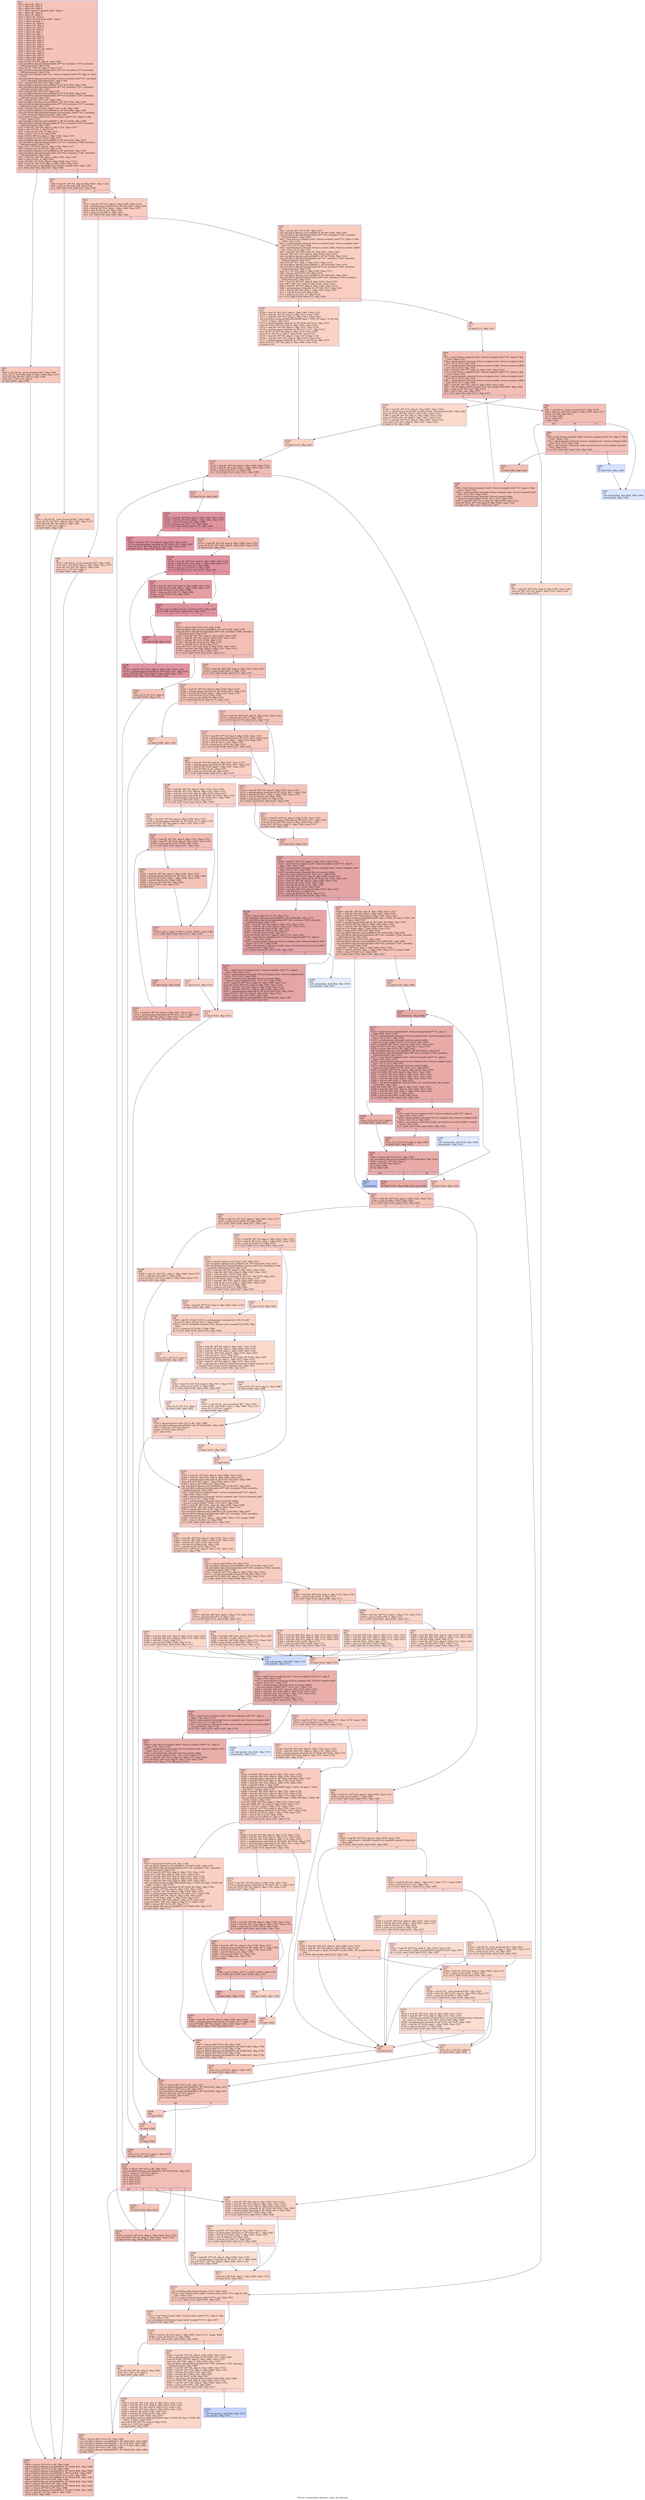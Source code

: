 digraph "CFG for 'canonicalize_filename_mode_stk' function" {
	label="CFG for 'canonicalize_filename_mode_stk' function";

	Node0x1161840 [shape=record,color="#3d50c3ff", style=filled, fillcolor="#e8765c70",label="{%3:\l  %4 = alloca i8*, align 8\l  %5 = alloca i8*, align 8\l  %6 = alloca i32, align 4\l  %7 = alloca %struct.realpath_bufs*, align 8\l  %8 = alloca i8*, align 8\l  %9 = alloca i8*, align 8\l  %10 = alloca i8*, align 8\l  %11 = alloca %struct.hash_table*, align 8\l  %12 = alloca i8, align 1\l  %13 = alloca i32, align 4\l  %14 = alloca i32, align 4\l  %15 = alloca i32, align 4\l  %16 = alloca i8*, align 8\l  %17 = alloca i8, align 1\l  %18 = alloca i8, align 1\l  %19 = alloca i64, align 8\l  %20 = alloca i64, align 8\l  %21 = alloca i64, align 8\l  %22 = alloca i8*, align 8\l  %23 = alloca i64, align 8\l  %24 = alloca i64, align 8\l  %25 = alloca %struct.stat, align 8\l  %26 = alloca i8*, align 8\l  %27 = alloca i64, align 8\l  %28 = alloca i64, align 8\l  %29 = alloca i64, align 8\l  %30 = alloca i8*, align 8\l  store i8* %0, i8** %5, align 8, !tbaa !1352\l  call void @llvm.dbg.declare(metadata i8** %5, metadata !1272, metadata\l... !DIExpression()), !dbg !1356\l  store i32 %1, i32* %6, align 4, !tbaa !1357\l  call void @llvm.dbg.declare(metadata i32* %6, metadata !1273, metadata\l... !DIExpression()), !dbg !1358\l  store %struct.realpath_bufs* %2, %struct.realpath_bufs** %7, align 8, !tbaa\l... !1352\l  call void @llvm.dbg.declare(metadata %struct.realpath_bufs** %7, metadata\l... !1274, metadata !DIExpression()), !dbg !1359\l  %31 = bitcast i8** %8 to i8*, !dbg !1360\l  call void @llvm.lifetime.start.p0i8(i64 8, i8* %31) #26, !dbg !1360\l  call void @llvm.dbg.declare(metadata i8** %8, metadata !1275, metadata\l... !DIExpression()), !dbg !1361\l  %32 = bitcast i8** %9 to i8*, !dbg !1362\l  call void @llvm.lifetime.start.p0i8(i64 8, i8* %32) #26, !dbg !1362\l  call void @llvm.dbg.declare(metadata i8** %9, metadata !1276, metadata\l... !DIExpression()), !dbg !1363\l  %33 = bitcast i8** %10 to i8*, !dbg !1364\l  call void @llvm.lifetime.start.p0i8(i64 8, i8* %33) #26, !dbg !1364\l  call void @llvm.dbg.declare(metadata i8** %10, metadata !1277, metadata\l... !DIExpression()), !dbg !1365\l  %34 = bitcast %struct.hash_table** %11 to i8*, !dbg !1366\l  call void @llvm.lifetime.start.p0i8(i64 8, i8* %34) #26, !dbg !1366\l  call void @llvm.dbg.declare(metadata %struct.hash_table** %11, metadata\l... !1278, metadata !DIExpression()), !dbg !1367\l  store %struct.hash_table* null, %struct.hash_table** %11, align 8, !dbg\l... !1367, !tbaa !1352\l  call void @llvm.lifetime.start.p0i8(i64 1, i8* %12) #26, !dbg !1368\l  call void @llvm.dbg.declare(metadata i8* %12, metadata !1279, metadata\l... !DIExpression()), !dbg !1369\l  %35 = load i32, i32* %6, align 4, !dbg !1370, !tbaa !1357\l  %36 = and i32 %35, 4, !dbg !1371\l  %37 = icmp ne i32 %36, 0, !dbg !1372\l  %38 = zext i1 %37 to i8, !dbg !1369\l  store i8 %38, i8* %12, align 1, !dbg !1369, !tbaa !1373\l  %39 = bitcast i32* %13 to i8*, !dbg !1375\l  call void @llvm.lifetime.start.p0i8(i64 4, i8* %39) #26, !dbg !1375\l  call void @llvm.dbg.declare(metadata i32* %13, metadata !1280, metadata\l... !DIExpression()), !dbg !1376\l  store i32 0, i32* %13, align 4, !dbg !1376, !tbaa !1377\l  %40 = bitcast i32* %14 to i8*, !dbg !1379\l  call void @llvm.lifetime.start.p0i8(i64 4, i8* %40) #26, !dbg !1379\l  call void @llvm.dbg.declare(metadata i32* %14, metadata !1281, metadata\l... !DIExpression()), !dbg !1380\l  %41 = load i32, i32* %6, align 4, !dbg !1381, !tbaa !1357\l  %42 = and i32 %41, 3, !dbg !1382\l  store i32 %42, i32* %14, align 4, !dbg !1380, !tbaa !1357\l  %43 = load i32, i32* %14, align 4, !dbg !1383, !tbaa !1357\l  %44 = call zeroext i1 @multiple_bits_set(i32 noundef %43), !dbg !1385\l  br i1 %44, label %45, label %47, !dbg !1386\l|{<s0>T|<s1>F}}"];
	Node0x1161840:s0 -> Node0x1161d30;
	Node0x1161840:s1 -> Node0x1161d80;
	Node0x1161d30 [shape=record,color="#3d50c3ff", style=filled, fillcolor="#ed836670",label="{%45:\l45:                                               \l  %46 = call i32* @__errno_location() #27, !dbg !1387\l  store i32 22, i32* %46, align 4, !dbg !1389, !tbaa !1377\l  store i8* null, i8** %4, align 8, !dbg !1390\l  store i32 1, i32* %15, align 4\l  br label %605, !dbg !1390\l}"];
	Node0x1161d30 -> Node0x1164a30;
	Node0x1161d80 [shape=record,color="#3d50c3ff", style=filled, fillcolor="#ed836670",label="{%47:\l47:                                               \l  %48 = load i8*, i8** %5, align 8, !dbg !1391, !tbaa !1352\l  %49 = icmp eq i8* %48, null, !dbg !1393\l  br i1 %49, label %50, label %52, !dbg !1394\l|{<s0>T|<s1>F}}"];
	Node0x1161d80:s0 -> Node0x1161dd0;
	Node0x1161d80:s1 -> Node0x1161e20;
	Node0x1161dd0 [shape=record,color="#3d50c3ff", style=filled, fillcolor="#f3947570",label="{%50:\l50:                                               \l  %51 = call i32* @__errno_location() #27, !dbg !1395\l  store i32 22, i32* %51, align 4, !dbg !1397, !tbaa !1377\l  store i8* null, i8** %4, align 8, !dbg !1398\l  store i32 1, i32* %15, align 4\l  br label %605, !dbg !1398\l}"];
	Node0x1161dd0 -> Node0x1164a30;
	Node0x1161e20 [shape=record,color="#3d50c3ff", style=filled, fillcolor="#f08b6e70",label="{%52:\l52:                                               \l  %53 = load i8*, i8** %5, align 8, !dbg !1399, !tbaa !1352\l  %54 = getelementptr inbounds i8, i8* %53, i64 0, !dbg !1399\l  %55 = load i8, i8* %54, align 1, !dbg !1399, !tbaa !1357\l  %56 = sext i8 %55 to i32, !dbg !1399\l  %57 = icmp eq i32 %56, 0, !dbg !1401\l  br i1 %57, label %58, label %60, !dbg !1402\l|{<s0>T|<s1>F}}"];
	Node0x1161e20:s0 -> Node0x1161e70;
	Node0x1161e20:s1 -> Node0x1161ec0;
	Node0x1161e70 [shape=record,color="#3d50c3ff", style=filled, fillcolor="#f59c7d70",label="{%58:\l58:                                               \l  %59 = call i32* @__errno_location() #27, !dbg !1403\l  store i32 2, i32* %59, align 4, !dbg !1405, !tbaa !1377\l  store i8* null, i8** %4, align 8, !dbg !1406\l  store i32 1, i32* %15, align 4\l  br label %605, !dbg !1406\l}"];
	Node0x1161e70 -> Node0x1164a30;
	Node0x1161ec0 [shape=record,color="#3d50c3ff", style=filled, fillcolor="#f2907270",label="{%60:\l60:                                               \l  %61 = bitcast i8** %16 to i8*, !dbg !1407\l  call void @llvm.lifetime.start.p0i8(i64 8, i8* %61) #26, !dbg !1407\l  call void @llvm.dbg.declare(metadata i8** %16, metadata !1282, metadata\l... !DIExpression()), !dbg !1408\l  %62 = load %struct.realpath_bufs*, %struct.realpath_bufs** %7, align 8, !dbg\l... !1409, !tbaa !1352\l  %63 = getelementptr inbounds %struct.realpath_bufs, %struct.realpath_bufs*\l... %62, i32 0, i32 0, !dbg !1410\l  %64 = getelementptr inbounds %struct.scratch_buffer, %struct.scratch_buffer*\l... %63, i32 0, i32 0, !dbg !1411\l  %65 = load i8*, i8** %64, align 16, !dbg !1411, !tbaa !1412\l  store i8* %65, i8** %16, align 8, !dbg !1408, !tbaa !1352\l  call void @llvm.lifetime.start.p0i8(i64 1, i8* %17) #26, !dbg !1416\l  call void @llvm.dbg.declare(metadata i8* %17, metadata !1283, metadata\l... !DIExpression()), !dbg !1417\l  store i8 0, i8* %17, align 1, !dbg !1417, !tbaa !1373\l  call void @llvm.lifetime.start.p0i8(i64 1, i8* %18) #26, !dbg !1418\l  call void @llvm.dbg.declare(metadata i8* %18, metadata !1284, metadata\l... !DIExpression()), !dbg !1419\l  store i8 1, i8* %18, align 1, !dbg !1419, !tbaa !1373\l  %66 = bitcast i64* %19 to i8*, !dbg !1420\l  call void @llvm.lifetime.start.p0i8(i64 8, i8* %66) #26, !dbg !1420\l  call void @llvm.dbg.declare(metadata i64* %19, metadata !1285, metadata\l... !DIExpression()), !dbg !1421\l  %67 = load i8*, i8** %5, align 8, !dbg !1422, !tbaa !1352\l  store i64 0, i64* %19, align 8, !dbg !1421, !tbaa !1423\l  %68 = load i8*, i8** %5, align 8, !dbg !1424, !tbaa !1352\l  %69 = getelementptr inbounds i8, i8* %68, i64 0, !dbg !1424\l  %70 = load i8, i8* %69, align 1, !dbg !1424, !tbaa !1357\l  %71 = sext i8 %70 to i32, !dbg !1424\l  %72 = icmp eq i32 %71, 47, !dbg !1424\l  br i1 %72, label %108, label %73, !dbg !1426\l|{<s0>T|<s1>F}}"];
	Node0x1161ec0:s0 -> Node0x1162230;
	Node0x1161ec0:s1 -> Node0x1161f10;
	Node0x1161f10 [shape=record,color="#3d50c3ff", style=filled, fillcolor="#f59c7d70",label="{%73:\l73:                                               \l  br label %74, !dbg !1427\l}"];
	Node0x1161f10 -> Node0x1161f60;
	Node0x1161f60 [shape=record,color="#3d50c3ff", style=filled, fillcolor="#e36c5570",label="{%74:\l74:                                               \l  %75 = load %struct.realpath_bufs*, %struct.realpath_bufs** %7, align 8, !dbg\l... !1429, !tbaa !1352\l  %76 = getelementptr inbounds %struct.realpath_bufs, %struct.realpath_bufs*\l... %75, i32 0, i32 0, !dbg !1430\l  %77 = getelementptr inbounds %struct.scratch_buffer, %struct.scratch_buffer*\l... %76, i32 0, i32 0, !dbg !1431\l  %78 = load i8*, i8** %77, align 16, !dbg !1431, !tbaa !1412\l  %79 = load %struct.realpath_bufs*, %struct.realpath_bufs** %7, align 8, !dbg\l... !1432, !tbaa !1352\l  %80 = getelementptr inbounds %struct.realpath_bufs, %struct.realpath_bufs*\l... %79, i32 0, i32 0, !dbg !1433\l  %81 = getelementptr inbounds %struct.scratch_buffer, %struct.scratch_buffer*\l... %80, i32 0, i32 1, !dbg !1434\l  %82 = load i64, i64* %81, align 8, !dbg !1434, !tbaa !1435\l  %83 = call i8* @getcwd(i8* noundef %78, i64 noundef %82) #26, !dbg !1436\l  %84 = icmp ne i8* %83, null, !dbg !1437\l  %85 = xor i1 %84, true, !dbg !1437\l  br i1 %85, label %86, label %103, !dbg !1427\l|{<s0>T|<s1>F}}"];
	Node0x1161f60:s0 -> Node0x1161fb0;
	Node0x1161f60:s1 -> Node0x11621e0;
	Node0x1161fb0 [shape=record,color="#3d50c3ff", style=filled, fillcolor="#e36c5570",label="{%86:\l86:                                               \l  %87 = call i32* @__errno_location() #27, !dbg !1438\l  %88 = load i32, i32* %87, align 4, !dbg !1438, !tbaa !1377\l  switch i32 %88, label %96 [\l    i32 34, label %89\l    i32 12, label %95\l  ], !dbg !1440\l|{<s0>def|<s1>34|<s2>12}}"];
	Node0x1161fb0:s0 -> Node0x1162140;
	Node0x1161fb0:s1 -> Node0x1162000;
	Node0x1161fb0:s2 -> Node0x11620f0;
	Node0x1162000 [shape=record,color="#3d50c3ff", style=filled, fillcolor="#e5705870",label="{%89:\l89:                                               \l  %90 = load %struct.realpath_bufs*, %struct.realpath_bufs** %7, align 8, !dbg\l... !1441, !tbaa !1352\l  %91 = getelementptr inbounds %struct.realpath_bufs, %struct.realpath_bufs*\l... %90, i32 0, i32 0, !dbg !1444\l  %92 = call zeroext i1 @scratch_buffer_grow(%struct.scratch_buffer* noundef\l... %91), !dbg !1445\l  br i1 %92, label %93, label %94, !dbg !1446\l|{<s0>T|<s1>F}}"];
	Node0x1162000:s0 -> Node0x1162050;
	Node0x1162000:s1 -> Node0x11620a0;
	Node0x1162050 [shape=record,color="#3d50c3ff", style=filled, fillcolor="#e5705870",label="{%93:\l93:                                               \l  br label %98, !dbg !1447\l}"];
	Node0x1162050 -> Node0x1162190;
	Node0x11620a0 [shape=record,color="#3d50c3ff", style=filled, fillcolor="#a1c0ff70",label="{%94:\l94:                                               \l  br label %95, !dbg !1448\l}"];
	Node0x11620a0 -> Node0x11620f0;
	Node0x11620f0 [shape=record,color="#3d50c3ff", style=filled, fillcolor="#abc8fd70",label="{%95:\l95:                                               \l  call void @xalloc_die() #28, !dbg !1449\l  unreachable, !dbg !1449\l}"];
	Node0x1162140 [shape=record,color="#3d50c3ff", style=filled, fillcolor="#f7a88970",label="{%96:\l96:                                               \l  %97 = load i8*, i8** %16, align 8, !dbg !1450, !tbaa !1352\l  store i8* %97, i8** %8, align 8, !dbg !1451, !tbaa !1352\l  br label %573, !dbg !1452\l}"];
	Node0x1162140 -> Node0x11647b0;
	Node0x1162190 [shape=record,color="#3d50c3ff", style=filled, fillcolor="#e5705870",label="{%98:\l98:                                               \l  %99 = load %struct.realpath_bufs*, %struct.realpath_bufs** %7, align 8, !dbg\l... !1453, !tbaa !1352\l  %100 = getelementptr inbounds %struct.realpath_bufs, %struct.realpath_bufs*\l... %99, i32 0, i32 0, !dbg !1454\l  %101 = getelementptr inbounds %struct.scratch_buffer,\l... %struct.scratch_buffer* %100, i32 0, i32 0, !dbg !1455\l  %102 = load i8*, i8** %101, align 16, !dbg !1455, !tbaa !1412\l  store i8* %102, i8** %16, align 8, !dbg !1456, !tbaa !1352\l  br label %74, !dbg !1427, !llvm.loop !1457\l}"];
	Node0x1162190 -> Node0x1161f60;
	Node0x11621e0 [shape=record,color="#3d50c3ff", style=filled, fillcolor="#f7a88970",label="{%103:\l103:                                              \l  %104 = load i8*, i8** %16, align 8, !dbg !1461, !tbaa !1352\l  %105 = call i8* @rawmemchr(i8* noundef %104, i32 noundef 0) #29, !dbg !1462\l  store i8* %105, i8** %8, align 8, !dbg !1463, !tbaa !1352\l  %106 = load i8*, i8** %5, align 8, !dbg !1464, !tbaa !1352\l  store i8* %106, i8** %9, align 8, !dbg !1465, !tbaa !1352\l  %107 = load i8*, i8** %16, align 8, !dbg !1466, !tbaa !1352\l  store i64 0, i64* %19, align 8, !dbg !1467, !tbaa !1423\l  br label %118, !dbg !1468\l}"];
	Node0x11621e0 -> Node0x1162280;
	Node0x1162230 [shape=record,color="#3d50c3ff", style=filled, fillcolor="#f59c7d70",label="{%108:\l108:                                              \l  %109 = load i8*, i8** %16, align 8, !dbg !1469, !tbaa !1352\l  %110 = load i8*, i8** %5, align 8, !dbg !1471, !tbaa !1352\l  %111 = load i64, i64* %19, align 8, !dbg !1472, !tbaa !1423\l  call void @llvm.memcpy.p0i8.p0i8.i64(i8* align 1 %109, i8* align 1 %110, i64\l... %111, i1 false), !dbg !1473\l  %112 = getelementptr inbounds i8, i8* %109, i64 %111, !dbg !1473\l  store i8* %112, i8** %8, align 8, !dbg !1474, !tbaa !1352\l  %113 = load i8*, i8** %8, align 8, !dbg !1475, !tbaa !1352\l  %114 = getelementptr inbounds i8, i8* %113, i32 1, !dbg !1475\l  store i8* %114, i8** %8, align 8, !dbg !1475, !tbaa !1352\l  store i8 47, i8* %113, align 1, !dbg !1476, !tbaa !1357\l  %115 = load i8*, i8** %5, align 8, !dbg !1477, !tbaa !1352\l  %116 = load i64, i64* %19, align 8, !dbg !1478, !tbaa !1423\l  %117 = getelementptr inbounds i8, i8* %115, i64 %116, !dbg !1479\l  store i8* %117, i8** %9, align 8, !dbg !1480, !tbaa !1352\l  br label %118\l}"];
	Node0x1162230 -> Node0x1162280;
	Node0x1162280 [shape=record,color="#3d50c3ff", style=filled, fillcolor="#f4987a70",label="{%118:\l118:                                              \l  br label %119, !dbg !1481\l}"];
	Node0x1162280 -> Node0x11622d0;
	Node0x11622d0 [shape=record,color="#3d50c3ff", style=filled, fillcolor="#e1675170",label="{%119:\l119:                                              \l  %120 = load i8*, i8** %9, align 8, !dbg !1482, !tbaa !1352\l  %121 = load i8, i8* %120, align 1, !dbg !1483, !tbaa !1357\l  %122 = icmp ne i8 %121, 0, !dbg !1484\l  br i1 %122, label %123, label %556, !dbg !1484\l|{<s0>T|<s1>F}}"];
	Node0x11622d0:s0 -> Node0x1162320;
	Node0x11622d0:s1 -> Node0x1164670;
	Node0x1162320 [shape=record,color="#3d50c3ff", style=filled, fillcolor="#e36c5570",label="{%123:\l123:                                              \l  br label %124, !dbg !1485\l}"];
	Node0x1162320 -> Node0x1162370;
	Node0x1162370 [shape=record,color="#b70d28ff", style=filled, fillcolor="#b70d2870",label="{%124:\l124:                                              \l  %125 = load i8*, i8** %9, align 8, !dbg !1486, !tbaa !1352\l  %126 = load i8, i8* %125, align 1, !dbg !1486, !tbaa !1357\l  %127 = sext i8 %126 to i32, !dbg !1486\l  %128 = icmp eq i32 %127, 47, !dbg !1486\l  br i1 %128, label %129, label %132, !dbg !1485\l|{<s0>T|<s1>F}}"];
	Node0x1162370:s0 -> Node0x11623c0;
	Node0x1162370:s1 -> Node0x1162410;
	Node0x11623c0 [shape=record,color="#b70d28ff", style=filled, fillcolor="#b70d2870",label="{%129:\l129:                                              \l  %130 = load i8*, i8** %9, align 8, !dbg !1487, !tbaa !1352\l  %131 = getelementptr inbounds i8, i8* %130, i32 1, !dbg !1487\l  store i8* %131, i8** %9, align 8, !dbg !1487, !tbaa !1352\l  br label %124, !dbg !1485, !llvm.loop !1488\l}"];
	Node0x11623c0 -> Node0x1162370;
	Node0x1162410 [shape=record,color="#3d50c3ff", style=filled, fillcolor="#e36c5570",label="{%132:\l132:                                              \l  %133 = load i8*, i8** %9, align 8, !dbg !1490, !tbaa !1352\l  store i8* %133, i8** %10, align 8, !dbg !1492, !tbaa !1352\l  br label %134, !dbg !1493\l}"];
	Node0x1162410 -> Node0x1162460;
	Node0x1162460 [shape=record,color="#b70d28ff", style=filled, fillcolor="#b70d2870",label="{%134:\l134:                                              \l  %135 = load i8*, i8** %10, align 8, !dbg !1494, !tbaa !1352\l  %136 = load i8, i8* %135, align 1, !dbg !1496, !tbaa !1357\l  %137 = sext i8 %136 to i32, !dbg !1496\l  %138 = icmp ne i32 %137, 0, !dbg !1496\l  br i1 %138, label %139, label %145, !dbg !1497\l|{<s0>T|<s1>F}}"];
	Node0x1162460:s0 -> Node0x11624b0;
	Node0x1162460:s1 -> Node0x1162500;
	Node0x11624b0 [shape=record,color="#b70d28ff", style=filled, fillcolor="#be242e70",label="{%139:\l139:                                              \l  %140 = load i8*, i8** %10, align 8, !dbg !1498, !tbaa !1352\l  %141 = load i8, i8* %140, align 1, !dbg !1498, !tbaa !1357\l  %142 = sext i8 %141 to i32, !dbg !1498\l  %143 = icmp eq i32 %142, 47, !dbg !1498\l  %144 = xor i1 %143, true, !dbg !1499\l  br label %145\l}"];
	Node0x11624b0 -> Node0x1162500;
	Node0x1162500 [shape=record,color="#b70d28ff", style=filled, fillcolor="#b70d2870",label="{%145:\l145:                                              \l  %146 = phi i1 [ false, %134 ], [ %144, %139 ], !dbg !1500\l  br i1 %146, label %147, label %151, !dbg !1501\l|{<s0>T|<s1>F}}"];
	Node0x1162500:s0 -> Node0x1162550;
	Node0x1162500:s1 -> Node0x11625f0;
	Node0x1162550 [shape=record,color="#b70d28ff", style=filled, fillcolor="#b70d2870",label="{%147:\l147:                                              \l  br label %148, !dbg !1501\l}"];
	Node0x1162550 -> Node0x11625a0;
	Node0x11625a0 [shape=record,color="#b70d28ff", style=filled, fillcolor="#b70d2870",label="{%148:\l148:                                              \l  %149 = load i8*, i8** %10, align 8, !dbg !1502, !tbaa !1352\l  %150 = getelementptr inbounds i8, i8* %149, i32 1, !dbg !1502\l  store i8* %150, i8** %10, align 8, !dbg !1502, !tbaa !1352\l  br label %134, !dbg !1503, !llvm.loop !1504\l}"];
	Node0x11625a0 -> Node0x1162460;
	Node0x11625f0 [shape=record,color="#3d50c3ff", style=filled, fillcolor="#e36c5570",label="{%151:\l151:                                              \l  %152 = bitcast i64* %20 to i8*, !dbg !1506\l  call void @llvm.lifetime.start.p0i8(i64 8, i8* %152) #26, !dbg !1506\l  call void @llvm.dbg.declare(metadata i64* %20, metadata !1286, metadata\l... !DIExpression()), !dbg !1507\l  %153 = load i8*, i8** %10, align 8, !dbg !1508, !tbaa !1352\l  %154 = load i8*, i8** %9, align 8, !dbg !1509, !tbaa !1352\l  %155 = ptrtoint i8* %153 to i64, !dbg !1510\l  %156 = ptrtoint i8* %154 to i64, !dbg !1510\l  %157 = sub i64 %155, %156, !dbg !1510\l  store i64 %157, i64* %20, align 8, !dbg !1507, !tbaa !1423\l  %158 = load i64, i64* %20, align 8, !dbg !1511, !tbaa !1423\l  %159 = icmp eq i64 %158, 0, !dbg !1512\l  br i1 %159, label %160, label %161, !dbg !1513\l|{<s0>T|<s1>F}}"];
	Node0x11625f0:s0 -> Node0x1162640;
	Node0x11625f0:s1 -> Node0x1162690;
	Node0x1162640 [shape=record,color="#3d50c3ff", style=filled, fillcolor="#e97a5f70",label="{%160:\l160:                                              \l  store i32 6, i32* %15, align 4\l  br label %550, !dbg !1514\l}"];
	Node0x1162640 -> Node0x1164580;
	Node0x1162690 [shape=record,color="#3d50c3ff", style=filled, fillcolor="#e5705870",label="{%161:\l161:                                              \l  %162 = load i64, i64* %20, align 8, !dbg !1515, !tbaa !1423\l  %163 = icmp eq i64 %162, 1, !dbg !1516\l  br i1 %163, label %164, label %171, !dbg !1517\l|{<s0>T|<s1>F}}"];
	Node0x1162690:s0 -> Node0x11626e0;
	Node0x1162690:s1 -> Node0x1162780;
	Node0x11626e0 [shape=record,color="#3d50c3ff", style=filled, fillcolor="#ec7f6370",label="{%164:\l164:                                              \l  %165 = load i8*, i8** %9, align 8, !dbg !1518, !tbaa !1352\l  %166 = getelementptr inbounds i8, i8* %165, i64 0, !dbg !1518\l  %167 = load i8, i8* %166, align 1, !dbg !1518, !tbaa !1357\l  %168 = sext i8 %167 to i32, !dbg !1518\l  %169 = icmp eq i32 %168, 46, !dbg !1519\l  br i1 %169, label %170, label %171, !dbg !1520\l|{<s0>T|<s1>F}}"];
	Node0x11626e0:s0 -> Node0x1162730;
	Node0x11626e0:s1 -> Node0x1162780;
	Node0x1162730 [shape=record,color="#3d50c3ff", style=filled, fillcolor="#f08b6e70",label="{%170:\l170:                                              \l  br label %548, !dbg !1520\l}"];
	Node0x1162730 -> Node0x11644e0;
	Node0x1162780 [shape=record,color="#3d50c3ff", style=filled, fillcolor="#e97a5f70",label="{%171:\l171:                                              \l  %172 = load i64, i64* %20, align 8, !dbg !1521, !tbaa !1423\l  %173 = icmp eq i64 %172, 2, !dbg !1522\l  br i1 %173, label %174, label %215, !dbg !1523\l|{<s0>T|<s1>F}}"];
	Node0x1162780:s0 -> Node0x11627d0;
	Node0x1162780:s1 -> Node0x1162b40;
	Node0x11627d0 [shape=record,color="#3d50c3ff", style=filled, fillcolor="#ed836670",label="{%174:\l174:                                              \l  %175 = load i8*, i8** %9, align 8, !dbg !1524, !tbaa !1352\l  %176 = getelementptr inbounds i8, i8* %175, i64 0, !dbg !1524\l  %177 = load i8, i8* %176, align 1, !dbg !1524, !tbaa !1357\l  %178 = sext i8 %177 to i32, !dbg !1524\l  %179 = icmp eq i32 %178, 46, !dbg !1525\l  br i1 %179, label %180, label %215, !dbg !1526\l|{<s0>T|<s1>F}}"];
	Node0x11627d0:s0 -> Node0x1162820;
	Node0x11627d0:s1 -> Node0x1162b40;
	Node0x1162820 [shape=record,color="#3d50c3ff", style=filled, fillcolor="#f2907270",label="{%180:\l180:                                              \l  %181 = load i8*, i8** %9, align 8, !dbg !1527, !tbaa !1352\l  %182 = getelementptr inbounds i8, i8* %181, i64 1, !dbg !1527\l  %183 = load i8, i8* %182, align 1, !dbg !1527, !tbaa !1357\l  %184 = sext i8 %183 to i32, !dbg !1527\l  %185 = icmp eq i32 %184, 46, !dbg !1528\l  br i1 %185, label %186, label %215, !dbg !1529\l|{<s0>T|<s1>F}}"];
	Node0x1162820:s0 -> Node0x1162870;
	Node0x1162820:s1 -> Node0x1162b40;
	Node0x1162870 [shape=record,color="#3d50c3ff", style=filled, fillcolor="#f59c7d70",label="{%186:\l186:                                              \l  %187 = load i8*, i8** %8, align 8, !dbg !1530, !tbaa !1352\l  %188 = load i8*, i8** %16, align 8, !dbg !1533, !tbaa !1352\l  %189 = load i64, i64* %19, align 8, !dbg !1534, !tbaa !1423\l  %190 = getelementptr inbounds i8, i8* %188, i64 %189, !dbg !1535\l  %191 = getelementptr inbounds i8, i8* %190, i64 1, !dbg !1536\l  %192 = icmp ugt i8* %187, %191, !dbg !1537\l  br i1 %192, label %193, label %214, !dbg !1538\l|{<s0>T|<s1>F}}"];
	Node0x1162870:s0 -> Node0x11628c0;
	Node0x1162870:s1 -> Node0x1162af0;
	Node0x11628c0 [shape=record,color="#3d50c3ff", style=filled, fillcolor="#f6a38570",label="{%193:\l193:                                              \l  %194 = load i8*, i8** %8, align 8, !dbg !1539, !tbaa !1352\l  %195 = getelementptr inbounds i8, i8* %194, i32 -1, !dbg !1539\l  store i8* %195, i8** %8, align 8, !dbg !1539, !tbaa !1352\l  br label %196, !dbg !1539\l}"];
	Node0x11628c0 -> Node0x1162910;
	Node0x1162910 [shape=record,color="#3d50c3ff", style=filled, fillcolor="#e36c5570",label="{%196:\l196:                                              \l  %197 = load i8*, i8** %8, align 8, !dbg !1541, !tbaa !1352\l  %198 = load i8*, i8** %16, align 8, !dbg !1543, !tbaa !1352\l  %199 = icmp ugt i8* %197, %198, !dbg !1544\l  br i1 %199, label %200, label %207, !dbg !1545\l|{<s0>T|<s1>F}}"];
	Node0x1162910:s0 -> Node0x1162960;
	Node0x1162910:s1 -> Node0x11629b0;
	Node0x1162960 [shape=record,color="#3d50c3ff", style=filled, fillcolor="#e97a5f70",label="{%200:\l200:                                              \l  %201 = load i8*, i8** %8, align 8, !dbg !1546, !tbaa !1352\l  %202 = getelementptr inbounds i8, i8* %201, i64 -1, !dbg !1546\l  %203 = load i8, i8* %202, align 1, !dbg !1546, !tbaa !1357\l  %204 = sext i8 %203 to i32, !dbg !1546\l  %205 = icmp eq i32 %204, 47, !dbg !1546\l  %206 = xor i1 %205, true, !dbg !1547\l  br label %207\l}"];
	Node0x1162960 -> Node0x11629b0;
	Node0x11629b0 [shape=record,color="#3d50c3ff", style=filled, fillcolor="#e36c5570",label="{%207:\l207:                                              \l  %208 = phi i1 [ false, %196 ], [ %206, %200 ], !dbg !1548\l  br i1 %208, label %209, label %213, !dbg !1549\l|{<s0>T|<s1>F}}"];
	Node0x11629b0:s0 -> Node0x1162a00;
	Node0x11629b0:s1 -> Node0x1162aa0;
	Node0x1162a00 [shape=record,color="#3d50c3ff", style=filled, fillcolor="#e36c5570",label="{%209:\l209:                                              \l  br label %210, !dbg !1550\l}"];
	Node0x1162a00 -> Node0x1162a50;
	Node0x1162a50 [shape=record,color="#3d50c3ff", style=filled, fillcolor="#e36c5570",label="{%210:\l210:                                              \l  %211 = load i8*, i8** %8, align 8, !dbg !1551, !tbaa !1352\l  %212 = getelementptr inbounds i8, i8* %211, i32 -1, !dbg !1551\l  store i8* %212, i8** %8, align 8, !dbg !1551, !tbaa !1352\l  br label %196, !dbg !1552, !llvm.loop !1553\l}"];
	Node0x1162a50 -> Node0x1162910;
	Node0x1162aa0 [shape=record,color="#3d50c3ff", style=filled, fillcolor="#f6a38570",label="{%213:\l213:                                              \l  br label %214, !dbg !1554\l}"];
	Node0x1162aa0 -> Node0x1162af0;
	Node0x1162af0 [shape=record,color="#3d50c3ff", style=filled, fillcolor="#f59c7d70",label="{%214:\l214:                                              \l  br label %547, !dbg !1555\l}"];
	Node0x1162af0 -> Node0x1164490;
	Node0x1162b40 [shape=record,color="#3d50c3ff", style=filled, fillcolor="#e97a5f70",label="{%215:\l215:                                              \l  %216 = load i8*, i8** %8, align 8, !dbg !1556, !tbaa !1352\l  %217 = getelementptr inbounds i8, i8* %216, i64 -1, !dbg !1556\l  %218 = load i8, i8* %217, align 1, !dbg !1556, !tbaa !1357\l  %219 = sext i8 %218 to i32, !dbg !1556\l  %220 = icmp eq i32 %219, 47, !dbg !1556\l  br i1 %220, label %224, label %221, !dbg !1558\l|{<s0>T|<s1>F}}"];
	Node0x1162b40:s0 -> Node0x1162be0;
	Node0x1162b40:s1 -> Node0x1162b90;
	Node0x1162b90 [shape=record,color="#3d50c3ff", style=filled, fillcolor="#ef886b70",label="{%221:\l221:                                              \l  %222 = load i8*, i8** %8, align 8, !dbg !1559, !tbaa !1352\l  %223 = getelementptr inbounds i8, i8* %222, i32 1, !dbg !1559\l  store i8* %223, i8** %8, align 8, !dbg !1559, !tbaa !1352\l  store i8 47, i8* %222, align 1, !dbg !1560, !tbaa !1357\l  br label %224, !dbg !1561\l}"];
	Node0x1162b90 -> Node0x1162be0;
	Node0x1162be0 [shape=record,color="#3d50c3ff", style=filled, fillcolor="#e97a5f70",label="{%224:\l224:                                              \l  br label %225, !dbg !1562\l}"];
	Node0x1162be0 -> Node0x1162c30;
	Node0x1162c30 [shape=record,color="#3d50c3ff", style=filled, fillcolor="#c5333470",label="{%225:\l225:                                              \l  %226 = load i8*, i8** %16, align 8, !dbg !1563, !tbaa !1352\l  %227 = load %struct.realpath_bufs*, %struct.realpath_bufs** %7, align 8,\l... !dbg !1564, !tbaa !1352\l  %228 = getelementptr inbounds %struct.realpath_bufs, %struct.realpath_bufs*\l... %227, i32 0, i32 0, !dbg !1565\l  %229 = getelementptr inbounds %struct.scratch_buffer,\l... %struct.scratch_buffer* %228, i32 0, i32 1, !dbg !1566\l  %230 = load i64, i64* %229, align 8, !dbg !1566, !tbaa !1435\l  %231 = getelementptr inbounds i8, i8* %226, i64 %230, !dbg !1567\l  %232 = load i8*, i8** %8, align 8, !dbg !1568, !tbaa !1352\l  %233 = ptrtoint i8* %231 to i64, !dbg !1569\l  %234 = ptrtoint i8* %232 to i64, !dbg !1569\l  %235 = sub i64 %233, %234, !dbg !1569\l  %236 = load i64, i64* %20, align 8, !dbg !1570, !tbaa !1423\l  %237 = add i64 %236, 2, !dbg !1571\l  %238 = icmp ult i64 %235, %237, !dbg !1572\l  br i1 %238, label %239, label %259, !dbg !1562\l|{<s0>T|<s1>F}}"];
	Node0x1162c30:s0 -> Node0x1162c80;
	Node0x1162c30:s1 -> Node0x1162d70;
	Node0x1162c80 [shape=record,color="#3d50c3ff", style=filled, fillcolor="#c5333470",label="{%239:\l239:                                              \l  %240 = bitcast i64* %21 to i8*, !dbg !1573\l  call void @llvm.lifetime.start.p0i8(i64 8, i8* %240) #26, !dbg !1573\l  call void @llvm.dbg.declare(metadata i64* %21, metadata !1290, metadata\l... !DIExpression()), !dbg !1574\l  %241 = load i8*, i8** %8, align 8, !dbg !1575, !tbaa !1352\l  %242 = load i8*, i8** %16, align 8, !dbg !1576, !tbaa !1352\l  %243 = ptrtoint i8* %241 to i64, !dbg !1577\l  %244 = ptrtoint i8* %242 to i64, !dbg !1577\l  %245 = sub i64 %243, %244, !dbg !1577\l  store i64 %245, i64* %21, align 8, !dbg !1574, !tbaa !1423\l  %246 = load %struct.realpath_bufs*, %struct.realpath_bufs** %7, align 8,\l... !dbg !1578, !tbaa !1352\l  %247 = getelementptr inbounds %struct.realpath_bufs, %struct.realpath_bufs*\l... %246, i32 0, i32 0, !dbg !1580\l  %248 = call zeroext i1 @scratch_buffer_grow_preserve(%struct.scratch_buffer*\l... noundef %247), !dbg !1581\l  br i1 %248, label %250, label %249, !dbg !1582\l|{<s0>T|<s1>F}}"];
	Node0x1162c80:s0 -> Node0x1162d20;
	Node0x1162c80:s1 -> Node0x1162cd0;
	Node0x1162cd0 [shape=record,color="#3d50c3ff", style=filled, fillcolor="#c5d6f270",label="{%249:\l249:                                              \l  call void @xalloc_die() #28, !dbg !1583\l  unreachable, !dbg !1583\l}"];
	Node0x1162d20 [shape=record,color="#3d50c3ff", style=filled, fillcolor="#c5333470",label="{%250:\l250:                                              \l  %251 = load %struct.realpath_bufs*, %struct.realpath_bufs** %7, align 8,\l... !dbg !1584, !tbaa !1352\l  %252 = getelementptr inbounds %struct.realpath_bufs, %struct.realpath_bufs*\l... %251, i32 0, i32 0, !dbg !1585\l  %253 = getelementptr inbounds %struct.scratch_buffer,\l... %struct.scratch_buffer* %252, i32 0, i32 0, !dbg !1586\l  %254 = load i8*, i8** %253, align 16, !dbg !1586, !tbaa !1412\l  store i8* %254, i8** %16, align 8, !dbg !1587, !tbaa !1352\l  %255 = load i8*, i8** %16, align 8, !dbg !1588, !tbaa !1352\l  %256 = load i64, i64* %21, align 8, !dbg !1589, !tbaa !1423\l  %257 = getelementptr inbounds i8, i8* %255, i64 %256, !dbg !1590\l  store i8* %257, i8** %8, align 8, !dbg !1591, !tbaa !1352\l  %258 = bitcast i64* %21 to i8*, !dbg !1592\l  call void @llvm.lifetime.end.p0i8(i64 8, i8* %258) #26, !dbg !1592\l  br label %225, !dbg !1562, !llvm.loop !1593\l}"];
	Node0x1162d20 -> Node0x1162c30;
	Node0x1162d70 [shape=record,color="#3d50c3ff", style=filled, fillcolor="#e97a5f70",label="{%259:\l259:                                              \l  %260 = load i8*, i8** %8, align 8, !dbg !1594, !tbaa !1352\l  %261 = load i8*, i8** %9, align 8, !dbg !1595, !tbaa !1352\l  %262 = load i64, i64* %20, align 8, !dbg !1596, !tbaa !1423\l  call void @llvm.memcpy.p0i8.p0i8.i64(i8* align 1 %260, i8* align 1 %261, i64\l... %262, i1 false), !dbg !1597\l  %263 = getelementptr inbounds i8, i8* %260, i64 %262, !dbg !1597\l  store i8* %263, i8** %8, align 8, !dbg !1598, !tbaa !1352\l  %264 = load i8*, i8** %8, align 8, !dbg !1599, !tbaa !1352\l  store i8 0, i8* %264, align 1, !dbg !1600, !tbaa !1357\l  %265 = bitcast i8** %22 to i8*, !dbg !1601\l  call void @llvm.lifetime.start.p0i8(i64 8, i8* %265) #26, !dbg !1601\l  call void @llvm.dbg.declare(metadata i8** %22, metadata !1296, metadata\l... !DIExpression()), !dbg !1602\l  %266 = bitcast i64* %23 to i8*, !dbg !1603\l  call void @llvm.lifetime.start.p0i8(i64 8, i8* %266) #26, !dbg !1603\l  call void @llvm.dbg.declare(metadata i64* %23, metadata !1297, metadata\l... !DIExpression()), !dbg !1604\l  store i64 -1, i64* %23, align 8, !dbg !1604, !tbaa !1423\l  %267 = load i8, i8* %12, align 1, !dbg !1605, !tbaa !1373, !range !1606\l  %268 = trunc i8 %267 to i1, !dbg !1605\l  br i1 %268, label %302, label %269, !dbg !1607\l|{<s0>T|<s1>F}}"];
	Node0x1162d70:s0 -> Node0x11630e0;
	Node0x1162d70:s1 -> Node0x1162dc0;
	Node0x1162dc0 [shape=record,color="#3d50c3ff", style=filled, fillcolor="#ef886b70",label="{%269:\l269:                                              \l  br label %270, !dbg !1608\l}"];
	Node0x1162dc0 -> Node0x1162e10;
	Node0x1162e10 [shape=record,color="#3d50c3ff", style=filled, fillcolor="#cc403a70",label="{%270:\l270:                                              \l  br label %271, !dbg !1608\l}"];
	Node0x1162e10 -> Node0x1162e60;
	Node0x1162e60 [shape=record,color="#3d50c3ff", style=filled, fillcolor="#cc403a70",label="{%271:\l271:                                              \l  %272 = load %struct.realpath_bufs*, %struct.realpath_bufs** %7, align 8,\l... !dbg !1609, !tbaa !1352\l  %273 = getelementptr inbounds %struct.realpath_bufs, %struct.realpath_bufs*\l... %272, i32 0, i32 2, !dbg !1610\l  %274 = getelementptr inbounds %struct.scratch_buffer,\l... %struct.scratch_buffer* %273, i32 0, i32 0, !dbg !1611\l  %275 = load i8*, i8** %274, align 16, !dbg !1611, !tbaa !1612\l  store i8* %275, i8** %22, align 8, !dbg !1613, !tbaa !1352\l  %276 = bitcast i64* %24 to i8*, !dbg !1614\l  call void @llvm.lifetime.start.p0i8(i64 8, i8* %276) #26, !dbg !1614\l  call void @llvm.dbg.declare(metadata i64* %24, metadata !1300, metadata\l... !DIExpression()), !dbg !1615\l  %277 = load %struct.realpath_bufs*, %struct.realpath_bufs** %7, align 8,\l... !dbg !1616, !tbaa !1352\l  %278 = getelementptr inbounds %struct.realpath_bufs, %struct.realpath_bufs*\l... %277, i32 0, i32 2, !dbg !1617\l  %279 = getelementptr inbounds %struct.scratch_buffer,\l... %struct.scratch_buffer* %278, i32 0, i32 1, !dbg !1618\l  %280 = load i64, i64* %279, align 8, !dbg !1618, !tbaa !1619\l  store i64 %280, i64* %24, align 8, !dbg !1615, !tbaa !1423\l  %281 = load i8*, i8** %16, align 8, !dbg !1620, !tbaa !1352\l  %282 = load i8*, i8** %22, align 8, !dbg !1621, !tbaa !1352\l  %283 = load i64, i64* %24, align 8, !dbg !1622, !tbaa !1423\l  %284 = sub nsw i64 %283, 1, !dbg !1623\l  %285 = call i64 @readlink(i8* noundef %281, i8* noundef %282, i64 noundef\l... %284) #26, !dbg !1624\l  store i64 %285, i64* %23, align 8, !dbg !1625, !tbaa !1423\l  %286 = load i64, i64* %23, align 8, !dbg !1626, !tbaa !1423\l  %287 = load i64, i64* %24, align 8, !dbg !1628, !tbaa !1423\l  %288 = sub nsw i64 %287, 1, !dbg !1629\l  %289 = icmp slt i64 %286, %288, !dbg !1630\l  br i1 %289, label %290, label %291, !dbg !1631\l|{<s0>T|<s1>F}}"];
	Node0x1162e60:s0 -> Node0x1162eb0;
	Node0x1162e60:s1 -> Node0x1162f00;
	Node0x1162eb0 [shape=record,color="#3d50c3ff", style=filled, fillcolor="#d6524470",label="{%290:\l290:                                              \l  store i32 20, i32* %15, align 4\l  br label %297, !dbg !1632\l}"];
	Node0x1162eb0 -> Node0x1162ff0;
	Node0x1162f00 [shape=record,color="#3d50c3ff", style=filled, fillcolor="#d6524470",label="{%291:\l291:                                              \l  %292 = load %struct.realpath_bufs*, %struct.realpath_bufs** %7, align 8,\l... !dbg !1633, !tbaa !1352\l  %293 = getelementptr inbounds %struct.realpath_bufs, %struct.realpath_bufs*\l... %292, i32 0, i32 2, !dbg !1635\l  %294 = call zeroext i1 @scratch_buffer_grow(%struct.scratch_buffer* noundef\l... %293), !dbg !1636\l  br i1 %294, label %296, label %295, !dbg !1637\l|{<s0>T|<s1>F}}"];
	Node0x1162f00:s0 -> Node0x1162fa0;
	Node0x1162f00:s1 -> Node0x1162f50;
	Node0x1162f50 [shape=record,color="#3d50c3ff", style=filled, fillcolor="#b5cdfa70",label="{%295:\l295:                                              \l  call void @xalloc_die() #28, !dbg !1638\l  unreachable, !dbg !1638\l}"];
	Node0x1162fa0 [shape=record,color="#3d50c3ff", style=filled, fillcolor="#d6524470",label="{%296:\l296:                                              \l  store i32 0, i32* %15, align 4, !dbg !1639\l  br label %297, !dbg !1639\l}"];
	Node0x1162fa0 -> Node0x1162ff0;
	Node0x1162ff0 [shape=record,color="#3d50c3ff", style=filled, fillcolor="#cc403a70",label="{%297:\l297:                                              \l  %298 = bitcast i64* %24 to i8*, !dbg !1639\l  call void @llvm.lifetime.end.p0i8(i64 8, i8* %298) #26, !dbg !1639\l  %299 = load i32, i32* %15, align 4\l  switch i32 %299, label %613 [\l    i32 0, label %300\l    i32 20, label %301\l  ]\l|{<s0>def|<s1>0|<s2>20}}"];
	Node0x1162ff0:s0 -> Node0x1164a80;
	Node0x1162ff0:s1 -> Node0x1163040;
	Node0x1162ff0:s2 -> Node0x1163090;
	Node0x1163040 [shape=record,color="#3d50c3ff", style=filled, fillcolor="#cc403a70",label="{%300:\l300:                                              \l  br label %270, !dbg !1608, !llvm.loop !1640\l}"];
	Node0x1163040 -> Node0x1162e10;
	Node0x1163090 [shape=record,color="#3d50c3ff", style=filled, fillcolor="#ef886b70",label="{%301:\l301:                                              \l  br label %302, !dbg !1641\l}"];
	Node0x1163090 -> Node0x11630e0;
	Node0x11630e0 [shape=record,color="#3d50c3ff", style=filled, fillcolor="#e97a5f70",label="{%302:\l302:                                              \l  %303 = load i64, i64* %23, align 8, !dbg !1642, !tbaa !1423\l  %304 = icmp sle i64 0, %303, !dbg !1643\l  br i1 %304, label %305, label %500, !dbg !1644\l|{<s0>T|<s1>F}}"];
	Node0x11630e0:s0 -> Node0x1163130;
	Node0x11630e0:s1 -> Node0x1163fe0;
	Node0x1163130 [shape=record,color="#3d50c3ff", style=filled, fillcolor="#ef886b70",label="{%305:\l305:                                              \l  %306 = load i32, i32* %13, align 4, !dbg !1645, !tbaa !1377\l  %307 = icmp slt i32 %306, 20, !dbg !1646\l  br i1 %307, label %308, label %311, !dbg !1647\l|{<s0>T|<s1>F}}"];
	Node0x1163130:s0 -> Node0x1163180;
	Node0x1163130:s1 -> Node0x11631d0;
	Node0x1163180 [shape=record,color="#3d50c3ff", style=filled, fillcolor="#f3947570",label="{%308:\l308:                                              \l  %309 = load i32, i32* %13, align 4, !dbg !1648, !tbaa !1377\l  %310 = add nsw i32 %309, 1, !dbg !1648\l  store i32 %310, i32* %13, align 4, !dbg !1648, !tbaa !1377\l  br label %354, !dbg !1649\l}"];
	Node0x1163180 -> Node0x1163630;
	Node0x11631d0 [shape=record,color="#3d50c3ff", style=filled, fillcolor="#f3947570",label="{%311:\l311:                                              \l  %312 = load i8*, i8** %9, align 8, !dbg !1650, !tbaa !1352\l  %313 = load i8, i8* %312, align 1, !dbg !1651, !tbaa !1357\l  %314 = icmp ne i8 %313, 0, !dbg !1651\l  br i1 %314, label %315, label %353, !dbg !1652\l|{<s0>T|<s1>F}}"];
	Node0x11631d0:s0 -> Node0x1163220;
	Node0x11631d0:s1 -> Node0x11635e0;
	Node0x1163220 [shape=record,color="#3d50c3ff", style=filled, fillcolor="#f4987a70",label="{%315:\l315:                                              \l  %316 = bitcast %struct.stat* %25 to i8*, !dbg !1653\l  call void @llvm.lifetime.start.p0i8(i64 144, i8* %316) #26, !dbg !1653\l  call void @llvm.dbg.declare(metadata %struct.stat* %25, metadata !1304,\l... metadata !DIExpression()), !dbg !1654\l  %317 = load i8*, i8** %8, align 8, !dbg !1655, !tbaa !1352\l  %318 = load i64, i64* %20, align 8, !dbg !1656, !tbaa !1423\l  %319 = sub nsw i64 0, %318, !dbg !1657\l  %320 = getelementptr inbounds i8, i8* %317, i64 %319, !dbg !1655\l  store i8 0, i8* %320, align 1, !dbg !1658, !tbaa !1357\l  %321 = load i8*, i8** %16, align 8, !dbg !1659, !tbaa !1352\l  %322 = load i8, i8* %321, align 1, !dbg !1661, !tbaa !1357\l  %323 = sext i8 %322 to i32, !dbg !1661\l  %324 = icmp ne i32 %323, 0, !dbg !1661\l  br i1 %324, label %325, label %327, !dbg !1661\l|{<s0>T|<s1>F}}"];
	Node0x1163220:s0 -> Node0x1163270;
	Node0x1163220:s1 -> Node0x11632c0;
	Node0x1163270 [shape=record,color="#3d50c3ff", style=filled, fillcolor="#f5a08170",label="{%325:\l325:                                              \l  %326 = load i8*, i8** %16, align 8, !dbg !1662, !tbaa !1352\l  br label %328, !dbg !1661\l}"];
	Node0x1163270 -> Node0x1163310;
	Node0x11632c0 [shape=record,color="#3d50c3ff", style=filled, fillcolor="#f7a88970",label="{%327:\l327:                                              \l  br label %328, !dbg !1661\l}"];
	Node0x11632c0 -> Node0x1163310;
	Node0x1163310 [shape=record,color="#3d50c3ff", style=filled, fillcolor="#f4987a70",label="{%328:\l328:                                              \l  %329 = phi i8* [ %326, %325 ], [ getelementptr inbounds ([2 x i8], [2 x i8]*\l... @.str.125, i64 0, i64 0), %327 ], !dbg !1661\l  %330 = call i32 @stat(i8* noundef %329, %struct.stat* noundef %25) #26, !dbg\l... !1663\l  %331 = icmp ne i32 %330, 0, !dbg !1664\l  br i1 %331, label %332, label %333, !dbg !1665\l|{<s0>T|<s1>F}}"];
	Node0x1163310:s0 -> Node0x1163360;
	Node0x1163310:s1 -> Node0x11633b0;
	Node0x1163360 [shape=record,color="#3d50c3ff", style=filled, fillcolor="#f5a08170",label="{%332:\l332:                                              \l  store i32 5, i32* %15, align 4\l  br label %349, !dbg !1666\l}"];
	Node0x1163360 -> Node0x1163540;
	Node0x11633b0 [shape=record,color="#3d50c3ff", style=filled, fillcolor="#f7a88970",label="{%333:\l333:                                              \l  %334 = load i8*, i8** %9, align 8, !dbg !1667, !tbaa !1352\l  %335 = load i8, i8* %334, align 1, !dbg !1668, !tbaa !1357\l  %336 = load i8*, i8** %8, align 8, !dbg !1669, !tbaa !1352\l  %337 = load i64, i64* %20, align 8, !dbg !1670, !tbaa !1423\l  %338 = sub nsw i64 0, %337, !dbg !1671\l  %339 = getelementptr inbounds i8, i8* %336, i64 %338, !dbg !1669\l  store i8 %335, i8* %339, align 1, !dbg !1672, !tbaa !1357\l  %340 = load i8*, i8** %9, align 8, !dbg !1673, !tbaa !1352\l  %341 = call zeroext i1 @seen_triple(%struct.hash_table** noundef %11, i8*\l... noundef %340, %struct.stat* noundef %25), !dbg !1675\l  br i1 %341, label %342, label %348, !dbg !1676\l|{<s0>T|<s1>F}}"];
	Node0x11633b0:s0 -> Node0x1163400;
	Node0x11633b0:s1 -> Node0x11634f0;
	Node0x1163400 [shape=record,color="#3d50c3ff", style=filled, fillcolor="#f7b39670",label="{%342:\l342:                                              \l  %343 = load i32, i32* %14, align 4, !dbg !1677, !tbaa !1357\l  %344 = icmp eq i32 %343, 2, !dbg !1680\l  br i1 %344, label %345, label %346, !dbg !1681\l|{<s0>T|<s1>F}}"];
	Node0x1163400:s0 -> Node0x1163450;
	Node0x1163400:s1 -> Node0x11634a0;
	Node0x1163450 [shape=record,color="#3d50c3ff", style=filled, fillcolor="#f7bca170",label="{%345:\l345:                                              \l  store i32 8, i32* %15, align 4\l  br label %349, !dbg !1682\l}"];
	Node0x1163450 -> Node0x1163540;
	Node0x11634a0 [shape=record,color="#3d50c3ff", style=filled, fillcolor="#f7bca170",label="{%346:\l346:                                              \l  %347 = call i32* @__errno_location() #27, !dbg !1683\l  store i32 40, i32* %347, align 4, !dbg !1684, !tbaa !1377\l  store i32 5, i32* %15, align 4\l  br label %349, !dbg !1685\l}"];
	Node0x11634a0 -> Node0x1163540;
	Node0x11634f0 [shape=record,color="#3d50c3ff", style=filled, fillcolor="#f7b39670",label="{%348:\l348:                                              \l  store i32 0, i32* %15, align 4, !dbg !1686\l  br label %349, !dbg !1686\l}"];
	Node0x11634f0 -> Node0x1163540;
	Node0x1163540 [shape=record,color="#3d50c3ff", style=filled, fillcolor="#f4987a70",label="{%349:\l349:                                              \l  %350 = bitcast %struct.stat* %25 to i8*, !dbg !1686\l  call void @llvm.lifetime.end.p0i8(i64 144, i8* %350) #26, !dbg !1686\l  %351 = load i32, i32* %15, align 4\l  switch i32 %351, label %542 [\l    i32 0, label %352\l  ]\l|{<s0>def|<s1>0}}"];
	Node0x1163540:s0 -> Node0x11643f0;
	Node0x1163540:s1 -> Node0x1163590;
	Node0x1163590 [shape=record,color="#3d50c3ff", style=filled, fillcolor="#f6a38570",label="{%352:\l352:                                              \l  br label %353, !dbg !1687\l}"];
	Node0x1163590 -> Node0x11635e0;
	Node0x11635e0 [shape=record,color="#3d50c3ff", style=filled, fillcolor="#f4987a70",label="{%353:\l353:                                              \l  br label %354\l}"];
	Node0x11635e0 -> Node0x1163630;
	Node0x1163630 [shape=record,color="#3d50c3ff", style=filled, fillcolor="#f08b6e70",label="{%354:\l354:                                              \l  %355 = load i8*, i8** %22, align 8, !dbg !1688, !tbaa !1352\l  %356 = load i64, i64* %23, align 8, !dbg !1689, !tbaa !1423\l  %357 = getelementptr inbounds i8, i8* %355, i64 %356, !dbg !1688\l  store i8 0, i8* %357, align 1, !dbg !1690, !tbaa !1357\l  %358 = bitcast i8** %26 to i8*, !dbg !1691\l  call void @llvm.lifetime.start.p0i8(i64 8, i8* %358) #26, !dbg !1691\l  call void @llvm.dbg.declare(metadata i8** %26, metadata !1344, metadata\l... !DIExpression()), !dbg !1692\l  %359 = load %struct.realpath_bufs*, %struct.realpath_bufs** %7, align 8,\l... !dbg !1693, !tbaa !1352\l  %360 = getelementptr inbounds %struct.realpath_bufs, %struct.realpath_bufs*\l... %359, i32 0, i32 1, !dbg !1694\l  %361 = getelementptr inbounds %struct.scratch_buffer,\l... %struct.scratch_buffer* %360, i32 0, i32 0, !dbg !1695\l  %362 = load i8*, i8** %361, align 16, !dbg !1695, !tbaa !1696\l  store i8* %362, i8** %26, align 8, !dbg !1692, !tbaa !1352\l  %363 = bitcast i64* %27 to i8*, !dbg !1697\l  call void @llvm.lifetime.start.p0i8(i64 8, i8* %363) #26, !dbg !1697\l  call void @llvm.dbg.declare(metadata i64* %27, metadata !1345, metadata\l... !DIExpression()), !dbg !1698\l  %364 = load i8, i8* %17, align 1, !dbg !1699, !tbaa !1373, !range !1606\l  %365 = trunc i8 %364 to i1, !dbg !1699\l  br i1 %365, label %366, label %372, !dbg !1701\l|{<s0>T|<s1>F}}"];
	Node0x1163630:s0 -> Node0x1163680;
	Node0x1163630:s1 -> Node0x11636d0;
	Node0x1163680 [shape=record,color="#3d50c3ff", style=filled, fillcolor="#f3947570",label="{%366:\l366:                                              \l  %367 = load i8*, i8** %10, align 8, !dbg !1702, !tbaa !1352\l  %368 = load i8*, i8** %26, align 8, !dbg !1703, !tbaa !1352\l  %369 = ptrtoint i8* %367 to i64, !dbg !1704\l  %370 = ptrtoint i8* %368 to i64, !dbg !1704\l  %371 = sub i64 %369, %370, !dbg !1704\l  store i64 %371, i64* %27, align 8, !dbg !1705, !tbaa !1423\l  br label %372, !dbg !1706\l}"];
	Node0x1163680 -> Node0x11636d0;
	Node0x11636d0 [shape=record,color="#3d50c3ff", style=filled, fillcolor="#f08b6e70",label="{%372:\l372:                                              \l  %373 = bitcast i64* %28 to i8*, !dbg !1707\l  call void @llvm.lifetime.start.p0i8(i64 8, i8* %373) #26, !dbg !1707\l  call void @llvm.dbg.declare(metadata i64* %28, metadata !1346, metadata\l... !DIExpression()), !dbg !1708\l  %374 = load i8*, i8** %10, align 8, !dbg !1709, !tbaa !1352\l  %375 = call i64 @strlen(i8* noundef %374) #29, !dbg !1710\l  store i64 %375, i64* %28, align 8, !dbg !1708, !tbaa !1423\l  br i1 false, label %376, label %389, !dbg !1711\l|{<s0>T|<s1>F}}"];
	Node0x11636d0:s0 -> Node0x1163720;
	Node0x11636d0:s1 -> Node0x1163810;
	Node0x1163720 [shape=record,color="#3d50c3ff", style=filled, fillcolor="#f3947570",label="{%376:\l376:                                              \l  %377 = load i64, i64* %23, align 8, !dbg !1712, !tbaa !1423\l  %378 = icmp slt i64 %377, 0, !dbg !1712\l  br i1 %378, label %379, label %384, !dbg !1712\l|{<s0>T|<s1>F}}"];
	Node0x1163720:s0 -> Node0x1163770;
	Node0x1163720:s1 -> Node0x11637c0;
	Node0x1163770 [shape=record,color="#3d50c3ff", style=filled, fillcolor="#f6a38570",label="{%379:\l379:                                              \l  %380 = load i64, i64* %28, align 8, !dbg !1712, !tbaa !1423\l  %381 = load i64, i64* %23, align 8, !dbg !1712, !tbaa !1423\l  %382 = sub i64 0, %381, !dbg !1712\l  %383 = icmp ult i64 %380, %382, !dbg !1712\l  br i1 %383, label %413, label %414, !dbg !1712\l|{<s0>T|<s1>F}}"];
	Node0x1163770:s0 -> Node0x11639a0;
	Node0x1163770:s1 -> Node0x11639f0;
	Node0x11637c0 [shape=record,color="#3d50c3ff", style=filled, fillcolor="#f59c7d70",label="{%384:\l384:                                              \l  %385 = load i64, i64* %23, align 8, !dbg !1712, !tbaa !1423\l  %386 = sub i64 -1, %385, !dbg !1712\l  %387 = load i64, i64* %28, align 8, !dbg !1712, !tbaa !1423\l  %388 = icmp ult i64 %386, %387, !dbg !1712\l  br i1 %388, label %413, label %414, !dbg !1712\l|{<s0>T|<s1>F}}"];
	Node0x11637c0:s0 -> Node0x11639a0;
	Node0x11637c0:s1 -> Node0x11639f0;
	Node0x1163810 [shape=record,color="#3d50c3ff", style=filled, fillcolor="#f3947570",label="{%389:\l389:                                              \l  %390 = load i64, i64* %28, align 8, !dbg !1712, !tbaa !1423\l  %391 = icmp ult i64 %390, 0, !dbg !1712\l  br i1 %391, label %392, label %398, !dbg !1711\l|{<s0>T|<s1>F}}"];
	Node0x1163810:s0 -> Node0x1163860;
	Node0x1163810:s1 -> Node0x11638b0;
	Node0x1163860 [shape=record,color="#3d50c3ff", style=filled, fillcolor="#f5a08170",label="{%392:\l392:                                              \l  %393 = load i64, i64* %23, align 8, !dbg !1712, !tbaa !1423\l  %394 = load i64, i64* %28, align 8, !dbg !1712, !tbaa !1423\l  %395 = load i64, i64* %23, align 8, !dbg !1712, !tbaa !1423\l  %396 = add i64 %394, %395, !dbg !1712\l  %397 = icmp ule i64 %393, %396, !dbg !1712\l  br i1 %397, label %413, label %414, !dbg !1712\l|{<s0>T|<s1>F}}"];
	Node0x1163860:s0 -> Node0x11639a0;
	Node0x1163860:s1 -> Node0x11639f0;
	Node0x11638b0 [shape=record,color="#3d50c3ff", style=filled, fillcolor="#f5a08170",label="{%398:\l398:                                              \l  %399 = load i64, i64* %23, align 8, !dbg !1712, !tbaa !1423\l  %400 = icmp slt i64 %399, 0, !dbg !1712\l  br i1 %400, label %401, label %407, !dbg !1711\l|{<s0>T|<s1>F}}"];
	Node0x11638b0:s0 -> Node0x1163900;
	Node0x11638b0:s1 -> Node0x1163950;
	Node0x1163900 [shape=record,color="#3d50c3ff", style=filled, fillcolor="#f7af9170",label="{%401:\l401:                                              \l  %402 = load i64, i64* %28, align 8, !dbg !1712, !tbaa !1423\l  %403 = load i64, i64* %28, align 8, !dbg !1712, !tbaa !1423\l  %404 = load i64, i64* %23, align 8, !dbg !1712, !tbaa !1423\l  %405 = add i64 %403, %404, !dbg !1712\l  %406 = icmp ule i64 %402, %405, !dbg !1712\l  br i1 %406, label %413, label %414, !dbg !1712\l|{<s0>T|<s1>F}}"];
	Node0x1163900:s0 -> Node0x11639a0;
	Node0x1163900:s1 -> Node0x11639f0;
	Node0x1163950 [shape=record,color="#3d50c3ff", style=filled, fillcolor="#f7a88970",label="{%407:\l407:                                              \l  %408 = load i64, i64* %28, align 8, !dbg !1712, !tbaa !1423\l  %409 = load i64, i64* %23, align 8, !dbg !1712, !tbaa !1423\l  %410 = add i64 %408, %409, !dbg !1712\l  %411 = load i64, i64* %23, align 8, !dbg !1712, !tbaa !1423\l  %412 = icmp ult i64 %410, %411, !dbg !1712\l  br i1 %412, label %413, label %414, !dbg !1711\l|{<s0>T|<s1>F}}"];
	Node0x1163950:s0 -> Node0x11639a0;
	Node0x1163950:s1 -> Node0x11639f0;
	Node0x11639a0 [shape=record,color="#3d50c3ff", style=filled, fillcolor="#8caffe70",label="{%413:\l413:                                              \l  call void @xalloc_die() #28, !dbg !1714\l  unreachable, !dbg !1714\l}"];
	Node0x11639f0 [shape=record,color="#3d50c3ff", style=filled, fillcolor="#f08b6e70",label="{%414:\l414:                                              \l  br label %415, !dbg !1715\l}"];
	Node0x11639f0 -> Node0x1163a40;
	Node0x1163a40 [shape=record,color="#3d50c3ff", style=filled, fillcolor="#d0473d70",label="{%415:\l415:                                              \l  %416 = load %struct.realpath_bufs*, %struct.realpath_bufs** %7, align 8,\l... !dbg !1716, !tbaa !1352\l  %417 = getelementptr inbounds %struct.realpath_bufs, %struct.realpath_bufs*\l... %416, i32 0, i32 1, !dbg !1717\l  %418 = getelementptr inbounds %struct.scratch_buffer,\l... %struct.scratch_buffer* %417, i32 0, i32 1, !dbg !1718\l  %419 = load i64, i64* %418, align 8, !dbg !1718, !tbaa !1719\l  %420 = load i64, i64* %28, align 8, !dbg !1720, !tbaa !1423\l  %421 = load i64, i64* %23, align 8, !dbg !1721, !tbaa !1423\l  %422 = add i64 %420, %421, !dbg !1722\l  %423 = icmp ule i64 %419, %422, !dbg !1723\l  br i1 %423, label %424, label %434, !dbg !1715\l|{<s0>T|<s1>F}}"];
	Node0x1163a40:s0 -> Node0x1163a90;
	Node0x1163a40:s1 -> Node0x1163b80;
	Node0x1163a90 [shape=record,color="#3d50c3ff", style=filled, fillcolor="#d0473d70",label="{%424:\l424:                                              \l  %425 = load %struct.realpath_bufs*, %struct.realpath_bufs** %7, align 8,\l... !dbg !1724, !tbaa !1352\l  %426 = getelementptr inbounds %struct.realpath_bufs, %struct.realpath_bufs*\l... %425, i32 0, i32 1, !dbg !1727\l  %427 = call zeroext i1 @scratch_buffer_grow_preserve(%struct.scratch_buffer*\l... noundef %426), !dbg !1728\l  br i1 %427, label %429, label %428, !dbg !1729\l|{<s0>T|<s1>F}}"];
	Node0x1163a90:s0 -> Node0x1163b30;
	Node0x1163a90:s1 -> Node0x1163ae0;
	Node0x1163ae0 [shape=record,color="#3d50c3ff", style=filled, fillcolor="#bbd1f870",label="{%428:\l428:                                              \l  call void @xalloc_die() #28, !dbg !1730\l  unreachable, !dbg !1730\l}"];
	Node0x1163b30 [shape=record,color="#3d50c3ff", style=filled, fillcolor="#d0473d70",label="{%429:\l429:                                              \l  %430 = load %struct.realpath_bufs*, %struct.realpath_bufs** %7, align 8,\l... !dbg !1731, !tbaa !1352\l  %431 = getelementptr inbounds %struct.realpath_bufs, %struct.realpath_bufs*\l... %430, i32 0, i32 1, !dbg !1732\l  %432 = getelementptr inbounds %struct.scratch_buffer,\l... %struct.scratch_buffer* %431, i32 0, i32 0, !dbg !1733\l  %433 = load i8*, i8** %432, align 16, !dbg !1733, !tbaa !1696\l  store i8* %433, i8** %26, align 8, !dbg !1734, !tbaa !1352\l  br label %415, !dbg !1715, !llvm.loop !1735\l}"];
	Node0x1163b30 -> Node0x1163a40;
	Node0x1163b80 [shape=record,color="#3d50c3ff", style=filled, fillcolor="#f08b6e70",label="{%434:\l434:                                              \l  %435 = load i8, i8* %17, align 1, !dbg !1737, !tbaa !1373, !range !1606\l  %436 = trunc i8 %435 to i1, !dbg !1737\l  br i1 %436, label %437, label %441, !dbg !1739\l|{<s0>T|<s1>F}}"];
	Node0x1163b80:s0 -> Node0x1163bd0;
	Node0x1163b80:s1 -> Node0x1163c20;
	Node0x1163bd0 [shape=record,color="#3d50c3ff", style=filled, fillcolor="#f3947570",label="{%437:\l437:                                              \l  %438 = load i8*, i8** %26, align 8, !dbg !1740, !tbaa !1352\l  %439 = load i64, i64* %27, align 8, !dbg !1741, !tbaa !1423\l  %440 = getelementptr inbounds i8, i8* %438, i64 %439, !dbg !1742\l  store i8* %440, i8** %10, align 8, !dbg !1743, !tbaa !1352\l  br label %441, !dbg !1744\l}"];
	Node0x1163bd0 -> Node0x1163c20;
	Node0x1163c20 [shape=record,color="#3d50c3ff", style=filled, fillcolor="#f08b6e70",label="{%441:\l441:                                              \l  %442 = load i8*, i8** %26, align 8, !dbg !1745, !tbaa !1352\l  %443 = load i64, i64* %23, align 8, !dbg !1746, !tbaa !1423\l  %444 = getelementptr inbounds i8, i8* %442, i64 %443, !dbg !1745\l  %445 = load i8*, i8** %10, align 8, !dbg !1747, !tbaa !1352\l  %446 = load i64, i64* %28, align 8, !dbg !1748, !tbaa !1423\l  %447 = add i64 %446, 1, !dbg !1749\l  call void @llvm.memmove.p0i8.p0i8.i64(i8* align 1 %444, i8* align 1 %445,\l... i64 %447, i1 false), !dbg !1750\l  %448 = load i8*, i8** %26, align 8, !dbg !1751, !tbaa !1352\l  %449 = load i8*, i8** %22, align 8, !dbg !1752, !tbaa !1352\l  %450 = load i64, i64* %23, align 8, !dbg !1753, !tbaa !1423\l  call void @llvm.memcpy.p0i8.p0i8.i64(i8* align 1 %448, i8* align 1 %449, i64\l... %450, i1 false), !dbg !1754\l  store i8* %448, i8** %10, align 8, !dbg !1755, !tbaa !1352\l  store i8* %448, i8** %5, align 8, !dbg !1756, !tbaa !1352\l  store i8 1, i8* %17, align 1, !dbg !1757, !tbaa !1373\l  %451 = load i8*, i8** %22, align 8, !dbg !1758, !tbaa !1352\l  %452 = getelementptr inbounds i8, i8* %451, i64 0, !dbg !1758\l  %453 = load i8, i8* %452, align 1, !dbg !1758, !tbaa !1357\l  %454 = sext i8 %453 to i32, !dbg !1758\l  %455 = icmp eq i32 %454, 47, !dbg !1758\l  br i1 %455, label %456, label %467, !dbg !1759\l|{<s0>T|<s1>F}}"];
	Node0x1163c20:s0 -> Node0x1163c70;
	Node0x1163c20:s1 -> Node0x1163cc0;
	Node0x1163c70 [shape=record,color="#3d50c3ff", style=filled, fillcolor="#f3947570",label="{%456:\l456:                                              \l  %457 = bitcast i64* %29 to i8*, !dbg !1760\l  call void @llvm.lifetime.start.p0i8(i64 8, i8* %457) #26, !dbg !1760\l  call void @llvm.dbg.declare(metadata i64* %29, metadata !1347, metadata\l... !DIExpression()), !dbg !1761\l  %458 = load i8*, i8** %22, align 8, !dbg !1762, !tbaa !1352\l  store i64 0, i64* %29, align 8, !dbg !1761, !tbaa !1423\l  %459 = load i8*, i8** %16, align 8, !dbg !1763, !tbaa !1352\l  %460 = load i8*, i8** %22, align 8, !dbg !1764, !tbaa !1352\l  %461 = load i64, i64* %29, align 8, !dbg !1765, !tbaa !1423\l  call void @llvm.memcpy.p0i8.p0i8.i64(i8* align 1 %459, i8* align 1 %460, i64\l... %461, i1 false), !dbg !1766\l  %462 = getelementptr inbounds i8, i8* %459, i64 %461, !dbg !1766\l  store i8* %462, i8** %8, align 8, !dbg !1767, !tbaa !1352\l  %463 = load i8*, i8** %8, align 8, !dbg !1768, !tbaa !1352\l  %464 = getelementptr inbounds i8, i8* %463, i32 1, !dbg !1768\l  store i8* %464, i8** %8, align 8, !dbg !1768, !tbaa !1352\l  store i8 47, i8* %463, align 1, !dbg !1769, !tbaa !1357\l  %465 = load i64, i64* %29, align 8, !dbg !1770, !tbaa !1423\l  store i64 %465, i64* %19, align 8, !dbg !1771, !tbaa !1423\l  %466 = bitcast i64* %29 to i8*, !dbg !1772\l  call void @llvm.lifetime.end.p0i8(i64 8, i8* %466) #26, !dbg !1772\l  br label %496, !dbg !1773\l}"];
	Node0x1163c70 -> Node0x1163f90;
	Node0x1163cc0 [shape=record,color="#3d50c3ff", style=filled, fillcolor="#f3947570",label="{%467:\l467:                                              \l  %468 = load i8*, i8** %8, align 8, !dbg !1774, !tbaa !1352\l  %469 = load i8*, i8** %16, align 8, !dbg !1777, !tbaa !1352\l  %470 = load i64, i64* %19, align 8, !dbg !1778, !tbaa !1423\l  %471 = getelementptr inbounds i8, i8* %469, i64 %470, !dbg !1779\l  %472 = getelementptr inbounds i8, i8* %471, i64 1, !dbg !1780\l  %473 = icmp ugt i8* %468, %472, !dbg !1781\l  br i1 %473, label %474, label %495, !dbg !1782\l|{<s0>T|<s1>F}}"];
	Node0x1163cc0:s0 -> Node0x1163d10;
	Node0x1163cc0:s1 -> Node0x1163f40;
	Node0x1163d10 [shape=record,color="#3d50c3ff", style=filled, fillcolor="#f5a08170",label="{%474:\l474:                                              \l  %475 = load i8*, i8** %8, align 8, !dbg !1783, !tbaa !1352\l  %476 = getelementptr inbounds i8, i8* %475, i32 -1, !dbg !1783\l  store i8* %476, i8** %8, align 8, !dbg !1783, !tbaa !1352\l  br label %477, !dbg !1783\l}"];
	Node0x1163d10 -> Node0x1163d60;
	Node0x1163d60 [shape=record,color="#3d50c3ff", style=filled, fillcolor="#de614d70",label="{%477:\l477:                                              \l  %478 = load i8*, i8** %8, align 8, !dbg !1785, !tbaa !1352\l  %479 = load i8*, i8** %16, align 8, !dbg !1787, !tbaa !1352\l  %480 = icmp ugt i8* %478, %479, !dbg !1788\l  br i1 %480, label %481, label %488, !dbg !1789\l|{<s0>T|<s1>F}}"];
	Node0x1163d60:s0 -> Node0x1163db0;
	Node0x1163d60:s1 -> Node0x1163e00;
	Node0x1163db0 [shape=record,color="#3d50c3ff", style=filled, fillcolor="#e5705870",label="{%481:\l481:                                              \l  %482 = load i8*, i8** %8, align 8, !dbg !1790, !tbaa !1352\l  %483 = getelementptr inbounds i8, i8* %482, i64 -1, !dbg !1790\l  %484 = load i8, i8* %483, align 1, !dbg !1790, !tbaa !1357\l  %485 = sext i8 %484 to i32, !dbg !1790\l  %486 = icmp eq i32 %485, 47, !dbg !1790\l  %487 = xor i1 %486, true, !dbg !1791\l  br label %488\l}"];
	Node0x1163db0 -> Node0x1163e00;
	Node0x1163e00 [shape=record,color="#3d50c3ff", style=filled, fillcolor="#de614d70",label="{%488:\l488:                                              \l  %489 = phi i1 [ false, %477 ], [ %487, %481 ], !dbg !1792\l  br i1 %489, label %490, label %494, !dbg !1793\l|{<s0>T|<s1>F}}"];
	Node0x1163e00:s0 -> Node0x1163e50;
	Node0x1163e00:s1 -> Node0x1163ef0;
	Node0x1163e50 [shape=record,color="#3d50c3ff", style=filled, fillcolor="#de614d70",label="{%490:\l490:                                              \l  br label %491, !dbg !1794\l}"];
	Node0x1163e50 -> Node0x1163ea0;
	Node0x1163ea0 [shape=record,color="#3d50c3ff", style=filled, fillcolor="#de614d70",label="{%491:\l491:                                              \l  %492 = load i8*, i8** %8, align 8, !dbg !1795, !tbaa !1352\l  %493 = getelementptr inbounds i8, i8* %492, i32 -1, !dbg !1795\l  store i8* %493, i8** %8, align 8, !dbg !1795, !tbaa !1352\l  br label %477, !dbg !1796, !llvm.loop !1797\l}"];
	Node0x1163ea0 -> Node0x1163d60;
	Node0x1163ef0 [shape=record,color="#3d50c3ff", style=filled, fillcolor="#f5a08170",label="{%494:\l494:                                              \l  br label %495, !dbg !1798\l}"];
	Node0x1163ef0 -> Node0x1163f40;
	Node0x1163f40 [shape=record,color="#3d50c3ff", style=filled, fillcolor="#f3947570",label="{%495:\l495:                                              \l  br label %496\l}"];
	Node0x1163f40 -> Node0x1163f90;
	Node0x1163f90 [shape=record,color="#3d50c3ff", style=filled, fillcolor="#f08b6e70",label="{%496:\l496:                                              \l  %497 = bitcast i64* %28 to i8*, !dbg !1799\l  call void @llvm.lifetime.end.p0i8(i64 8, i8* %497) #26, !dbg !1799\l  %498 = bitcast i64* %27 to i8*, !dbg !1799\l  call void @llvm.lifetime.end.p0i8(i64 8, i8* %498) #26, !dbg !1799\l  %499 = bitcast i8** %26 to i8*, !dbg !1799\l  call void @llvm.lifetime.end.p0i8(i64 8, i8* %499) #26, !dbg !1799\l  br label %541, !dbg !1800\l}"];
	Node0x1163f90 -> Node0x11643a0;
	Node0x1163fe0 [shape=record,color="#3d50c3ff", style=filled, fillcolor="#ef886b70",label="{%500:\l500:                                              \l  %501 = load i32, i32* %14, align 4, !dbg !1801, !tbaa !1357\l  %502 = icmp eq i32 %501, 2, !dbg !1803\l  br i1 %502, label %540, label %503, !dbg !1804\l|{<s0>T|<s1>F}}"];
	Node0x1163fe0:s0 -> Node0x1164350;
	Node0x1163fe0:s1 -> Node0x1164030;
	Node0x1164030 [shape=record,color="#3d50c3ff", style=filled, fillcolor="#f3947570",label="{%503:\l503:                                              \l  %504 = load i8*, i8** %10, align 8, !dbg !1805, !tbaa !1352\l  %505 = call zeroext i1 @suffix_requires_dir_check(i8* noundef %504) #29,\l... !dbg !1806\l  br i1 %505, label %506, label %510, !dbg !1807\l|{<s0>T|<s1>F}}"];
	Node0x1164030:s0 -> Node0x1164080;
	Node0x1164030:s1 -> Node0x11640d0;
	Node0x1164080 [shape=record,color="#3d50c3ff", style=filled, fillcolor="#f59c7d70",label="{%506:\l506:                                              \l  %507 = load i8*, i8** %16, align 8, !dbg !1808, !tbaa !1352\l  %508 = load i8*, i8** %8, align 8, !dbg !1809, !tbaa !1352\l  %509 = call zeroext i1 @dir_check(i8* noundef %507, i8* noundef %508), !dbg\l... !1810\l  br i1 %509, label %540, label %525, !dbg !1806\l|{<s0>T|<s1>F}}"];
	Node0x1164080:s0 -> Node0x1164350;
	Node0x1164080:s1 -> Node0x1164210;
	Node0x11640d0 [shape=record,color="#3d50c3ff", style=filled, fillcolor="#f59c7d70",label="{%510:\l510:                                              \l  %511 = load i8, i8* %12, align 1, !dbg !1811, !tbaa !1373, !range !1606\l  %512 = trunc i8 %511 to i1, !dbg !1811\l  br i1 %512, label %517, label %513, !dbg !1807\l|{<s0>T|<s1>F}}"];
	Node0x11640d0:s0 -> Node0x1164170;
	Node0x11640d0:s1 -> Node0x1164120;
	Node0x1164120 [shape=record,color="#3d50c3ff", style=filled, fillcolor="#f7a88970",label="{%513:\l513:                                              \l  %514 = call i32* @__errno_location() #27, !dbg !1812\l  %515 = load i32, i32* %514, align 4, !dbg !1812, !tbaa !1377\l  %516 = icmp eq i32 %515, 22, !dbg !1813\l  br i1 %516, label %540, label %525, !dbg !1814\l|{<s0>T|<s1>F}}"];
	Node0x1164120:s0 -> Node0x1164350;
	Node0x1164120:s1 -> Node0x1164210;
	Node0x1164170 [shape=record,color="#3d50c3ff", style=filled, fillcolor="#f7a88970",label="{%517:\l517:                                              \l  %518 = load i8*, i8** %10, align 8, !dbg !1815, !tbaa !1352\l  %519 = load i8, i8* %518, align 1, !dbg !1816, !tbaa !1357\l  %520 = sext i8 %519 to i32, !dbg !1816\l  %521 = icmp ne i32 %520, 0, !dbg !1816\l  br i1 %521, label %540, label %522, !dbg !1817\l|{<s0>T|<s1>F}}"];
	Node0x1164170:s0 -> Node0x1164350;
	Node0x1164170:s1 -> Node0x11641c0;
	Node0x11641c0 [shape=record,color="#3d50c3ff", style=filled, fillcolor="#f7b59970",label="{%522:\l522:                                              \l  %523 = load i8*, i8** %16, align 8, !dbg !1818, !tbaa !1352\l  %524 = call zeroext i1 @file_accessible(i8* noundef %523), !dbg !1819\l  br i1 %524, label %540, label %525, !dbg !1807\l|{<s0>T|<s1>F}}"];
	Node0x11641c0:s0 -> Node0x1164350;
	Node0x11641c0:s1 -> Node0x1164210;
	Node0x1164210 [shape=record,color="#3d50c3ff", style=filled, fillcolor="#f5a08170",label="{%525:\l525:                                              \l  %526 = load i32, i32* %14, align 4, !dbg !1820, !tbaa !1357\l  %527 = icmp eq i32 %526, 1, !dbg !1821\l  br i1 %527, label %528, label %539, !dbg !1822\l|{<s0>T|<s1>F}}"];
	Node0x1164210:s0 -> Node0x1164260;
	Node0x1164210:s1 -> Node0x1164300;
	Node0x1164260 [shape=record,color="#3d50c3ff", style=filled, fillcolor="#f7ac8e70",label="{%528:\l528:                                              \l  %529 = call i32* @__errno_location() #27, !dbg !1823\l  %530 = load i32, i32* %529, align 4, !dbg !1823, !tbaa !1377\l  %531 = icmp eq i32 %530, 2, !dbg !1824\l  br i1 %531, label %532, label %539, !dbg !1825\l|{<s0>T|<s1>F}}"];
	Node0x1164260:s0 -> Node0x11642b0;
	Node0x1164260:s1 -> Node0x1164300;
	Node0x11642b0 [shape=record,color="#3d50c3ff", style=filled, fillcolor="#f7b39670",label="{%532:\l532:                                              \l  %533 = load i8*, i8** %10, align 8, !dbg !1826, !tbaa !1352\l  %534 = load i8*, i8** %10, align 8, !dbg !1827, !tbaa !1352\l  %535 = call i64 @strspn(i8* noundef %534, i8* noundef getelementptr inbounds\l... ([2 x i8], [2 x i8]* @.str.1.126, i64 0, i64 0)) #29, !dbg !1828\l  %536 = getelementptr inbounds i8, i8* %533, i64 %535, !dbg !1826\l  %537 = load i8, i8* %536, align 1, !dbg !1826, !tbaa !1357\l  %538 = icmp ne i8 %537, 0, !dbg !1826\l  br i1 %538, label %539, label %540, !dbg !1829\l|{<s0>T|<s1>F}}"];
	Node0x11642b0:s0 -> Node0x1164300;
	Node0x11642b0:s1 -> Node0x1164350;
	Node0x1164300 [shape=record,color="#3d50c3ff", style=filled, fillcolor="#f5a08170",label="{%539:\l539:                                              \l  store i32 5, i32* %15, align 4\l  br label %542, !dbg !1830\l}"];
	Node0x1164300 -> Node0x11643f0;
	Node0x1164350 [shape=record,color="#3d50c3ff", style=filled, fillcolor="#f08b6e70",label="{%540:\l540:                                              \l  br label %541\l}"];
	Node0x1164350 -> Node0x11643a0;
	Node0x11643a0 [shape=record,color="#3d50c3ff", style=filled, fillcolor="#ec7f6370",label="{%541:\l541:                                              \l  store i32 0, i32* %15, align 4, !dbg !1831\l  br label %542, !dbg !1831\l}"];
	Node0x11643a0 -> Node0x11643f0;
	Node0x11643f0 [shape=record,color="#3d50c3ff", style=filled, fillcolor="#e97a5f70",label="{%542:\l542:                                              \l  %543 = bitcast i64* %23 to i8*, !dbg !1831\l  call void @llvm.lifetime.end.p0i8(i64 8, i8* %543) #26, !dbg !1831\l  %544 = bitcast i8** %22 to i8*, !dbg !1831\l  call void @llvm.lifetime.end.p0i8(i64 8, i8* %544) #26, !dbg !1831\l  %545 = load i32, i32* %15, align 4\l  switch i32 %545, label %550 [\l    i32 0, label %546\l  ]\l|{<s0>def|<s1>0}}"];
	Node0x11643f0:s0 -> Node0x1164580;
	Node0x11643f0:s1 -> Node0x1164440;
	Node0x1164440 [shape=record,color="#3d50c3ff", style=filled, fillcolor="#ef886b70",label="{%546:\l546:                                              \l  br label %547\l}"];
	Node0x1164440 -> Node0x1164490;
	Node0x1164490 [shape=record,color="#3d50c3ff", style=filled, fillcolor="#ed836670",label="{%547:\l547:                                              \l  br label %548\l}"];
	Node0x1164490 -> Node0x11644e0;
	Node0x11644e0 [shape=record,color="#3d50c3ff", style=filled, fillcolor="#e97a5f70",label="{%548:\l548:                                              \l  br label %549\l}"];
	Node0x11644e0 -> Node0x1164530;
	Node0x1164530 [shape=record,color="#3d50c3ff", style=filled, fillcolor="#e97a5f70",label="{%549:\l549:                                              \l  store i32 0, i32* %15, align 4, !dbg !1832\l  br label %550, !dbg !1832\l}"];
	Node0x1164530 -> Node0x1164580;
	Node0x1164580 [shape=record,color="#3d50c3ff", style=filled, fillcolor="#e36c5570",label="{%550:\l550:                                              \l  %551 = bitcast i64* %20 to i8*, !dbg !1832\l  call void @llvm.lifetime.end.p0i8(i64 8, i8* %551) #26, !dbg !1832\l  %552 = load i32, i32* %15, align 4\l  switch i32 %552, label %602 [\l    i32 0, label %553\l    i32 6, label %556\l    i32 8, label %554\l    i32 5, label %573\l  ]\l|{<s0>def|<s1>0|<s2>6|<s3>8|<s4>5}}"];
	Node0x1164580:s0 -> Node0x11649e0;
	Node0x1164580:s1 -> Node0x11645d0;
	Node0x1164580:s2 -> Node0x1164670;
	Node0x1164580:s3 -> Node0x1164620;
	Node0x1164580:s4 -> Node0x11647b0;
	Node0x11645d0 [shape=record,color="#3d50c3ff", style=filled, fillcolor="#e97a5f70",label="{%553:\l553:                                              \l  br label %554, !dbg !1833\l}"];
	Node0x11645d0 -> Node0x1164620;
	Node0x1164620 [shape=record,color="#3d50c3ff", style=filled, fillcolor="#e36c5570",label="{%554:\l554:                                              \l  %555 = load i8*, i8** %10, align 8, !dbg !1834, !tbaa !1352\l  store i8* %555, i8** %9, align 8, !dbg !1835, !tbaa !1352\l  br label %119, !dbg !1836, !llvm.loop !1837\l}"];
	Node0x1164620 -> Node0x11622d0;
	Node0x1164670 [shape=record,color="#3d50c3ff", style=filled, fillcolor="#f5a08170",label="{%556:\l556:                                              \l  %557 = load i8*, i8** %8, align 8, !dbg !1839, !tbaa !1352\l  %558 = load i8*, i8** %16, align 8, !dbg !1841, !tbaa !1352\l  %559 = load i64, i64* %19, align 8, !dbg !1842, !tbaa !1423\l  %560 = getelementptr inbounds i8, i8* %558, i64 %559, !dbg !1843\l  %561 = getelementptr inbounds i8, i8* %560, i64 1, !dbg !1844\l  %562 = icmp ugt i8* %557, %561, !dbg !1845\l  br i1 %562, label %563, label %572, !dbg !1846\l|{<s0>T|<s1>F}}"];
	Node0x1164670:s0 -> Node0x11646c0;
	Node0x1164670:s1 -> Node0x1164760;
	Node0x11646c0 [shape=record,color="#3d50c3ff", style=filled, fillcolor="#f7a88970",label="{%563:\l563:                                              \l  %564 = load i8*, i8** %8, align 8, !dbg !1847, !tbaa !1352\l  %565 = getelementptr inbounds i8, i8* %564, i64 -1, !dbg !1847\l  %566 = load i8, i8* %565, align 1, !dbg !1847, !tbaa !1357\l  %567 = sext i8 %566 to i32, !dbg !1847\l  %568 = icmp eq i32 %567, 47, !dbg !1847\l  br i1 %568, label %569, label %572, !dbg !1848\l|{<s0>T|<s1>F}}"];
	Node0x11646c0:s0 -> Node0x1164710;
	Node0x11646c0:s1 -> Node0x1164760;
	Node0x1164710 [shape=record,color="#3d50c3ff", style=filled, fillcolor="#f7b39670",label="{%569:\l569:                                              \l  %570 = load i8*, i8** %8, align 8, !dbg !1849, !tbaa !1352\l  %571 = getelementptr inbounds i8, i8* %570, i32 -1, !dbg !1849\l  store i8* %571, i8** %8, align 8, !dbg !1849, !tbaa !1352\l  br label %572, !dbg !1849\l}"];
	Node0x1164710 -> Node0x1164760;
	Node0x1164760 [shape=record,color="#3d50c3ff", style=filled, fillcolor="#f5a08170",label="{%572:\l572:                                              \l  store i8 0, i8* %18, align 1, !dbg !1850, !tbaa !1373\l  br label %573, !dbg !1851\l}"];
	Node0x1164760 -> Node0x11647b0;
	Node0x11647b0 [shape=record,color="#3d50c3ff", style=filled, fillcolor="#f3947570",label="{%573:\l573:                                              \l  call void @llvm.dbg.label(metadata !1351), !dbg !1852\l  %574 = load %struct.hash_table*, %struct.hash_table** %11, align 8, !dbg\l... !1853, !tbaa !1352\l  %575 = icmp ne %struct.hash_table* %574, null, !dbg !1853\l  br i1 %575, label %576, label %578, !dbg !1855\l|{<s0>T|<s1>F}}"];
	Node0x11647b0:s0 -> Node0x1164800;
	Node0x11647b0:s1 -> Node0x1164850;
	Node0x1164800 [shape=record,color="#3d50c3ff", style=filled, fillcolor="#f59c7d70",label="{%576:\l576:                                              \l  %577 = load %struct.hash_table*, %struct.hash_table** %11, align 8, !dbg\l... !1856, !tbaa !1352\l  call void @hash_free(%struct.hash_table* noundef %577), !dbg !1857\l  br label %578, !dbg !1857\l}"];
	Node0x1164800 -> Node0x1164850;
	Node0x1164850 [shape=record,color="#3d50c3ff", style=filled, fillcolor="#f3947570",label="{%578:\l578:                                              \l  %579 = load i8, i8* %18, align 1, !dbg !1858, !tbaa !1373, !range !1606\l  %580 = trunc i8 %579 to i1, !dbg !1858\l  br i1 %580, label %581, label %582, !dbg !1860\l|{<s0>T|<s1>F}}"];
	Node0x1164850:s0 -> Node0x11648a0;
	Node0x1164850:s1 -> Node0x11648f0;
	Node0x11648a0 [shape=record,color="#3d50c3ff", style=filled, fillcolor="#f5a08170",label="{%581:\l581:                                              \l  store i8* null, i8** %4, align 8, !dbg !1861\l  store i32 1, i32* %15, align 4\l  br label %602, !dbg !1861\l}"];
	Node0x11648a0 -> Node0x11649e0;
	Node0x11648f0 [shape=record,color="#3d50c3ff", style=filled, fillcolor="#f5a08170",label="{%582:\l582:                                              \l  %583 = load i8*, i8** %8, align 8, !dbg !1862, !tbaa !1352\l  %584 = getelementptr inbounds i8, i8* %583, i32 1, !dbg !1862\l  store i8* %584, i8** %8, align 8, !dbg !1862, !tbaa !1352\l  store i8 0, i8* %583, align 1, !dbg !1863, !tbaa !1357\l  call void @llvm.dbg.declare(metadata i8** %30, metadata !1350, metadata\l... !DIExpression()), !dbg !1864\l  %585 = load i8*, i8** %8, align 8, !dbg !1865, !tbaa !1352\l  %586 = load i8*, i8** %16, align 8, !dbg !1866, !tbaa !1352\l  %587 = ptrtoint i8* %585 to i64, !dbg !1867\l  %588 = ptrtoint i8* %586 to i64, !dbg !1867\l  %589 = sub i64 %587, %588, !dbg !1867\l  %590 = call noalias i8* @malloc(i64 noundef %589) #26, !dbg !1868\l  store i8* %590, i8** %30, align 8, !dbg !1864, !tbaa !1352\l  %591 = load i8*, i8** %30, align 8, !dbg !1869, !tbaa !1352\l  %592 = icmp ne i8* %591, null, !dbg !1869\l  br i1 %592, label %594, label %593, !dbg !1871\l|{<s0>T|<s1>F}}"];
	Node0x11648f0:s0 -> Node0x1164990;
	Node0x11648f0:s1 -> Node0x1164940;
	Node0x1164940 [shape=record,color="#3d50c3ff", style=filled, fillcolor="#7a9df870",label="{%593:\l593:                                              \l  call void @xalloc_die() #28, !dbg !1872\l  unreachable, !dbg !1872\l}"];
	Node0x1164990 [shape=record,color="#3d50c3ff", style=filled, fillcolor="#f5a08170",label="{%594:\l594:                                              \l  %595 = load i8*, i8** %30, align 8, !dbg !1873, !tbaa !1352\l  %596 = load i8*, i8** %16, align 8, !dbg !1874, !tbaa !1352\l  %597 = load i8*, i8** %8, align 8, !dbg !1875, !tbaa !1352\l  %598 = load i8*, i8** %16, align 8, !dbg !1876, !tbaa !1352\l  %599 = ptrtoint i8* %597 to i64, !dbg !1877\l  %600 = ptrtoint i8* %598 to i64, !dbg !1877\l  %601 = sub i64 %599, %600, !dbg !1877\l  call void @llvm.memcpy.p0i8.p0i8.i64(i8* align 1 %595, i8* align 1 %596, i64\l... %601, i1 false), !dbg !1878\l  store i8* %595, i8** %4, align 8, !dbg !1879\l  store i32 1, i32* %15, align 4\l  br label %602, !dbg !1879\l}"];
	Node0x1164990 -> Node0x11649e0;
	Node0x11649e0 [shape=record,color="#3d50c3ff", style=filled, fillcolor="#f2907270",label="{%602:\l602:                                              \l  %603 = bitcast i64* %19 to i8*, !dbg !1880\l  call void @llvm.lifetime.end.p0i8(i64 8, i8* %603) #26, !dbg !1880\l  call void @llvm.lifetime.end.p0i8(i64 1, i8* %18) #26, !dbg !1880\l  call void @llvm.lifetime.end.p0i8(i64 1, i8* %17) #26, !dbg !1880\l  %604 = bitcast i8** %16 to i8*, !dbg !1880\l  call void @llvm.lifetime.end.p0i8(i64 8, i8* %604) #26, !dbg !1880\l  br label %605\l}"];
	Node0x11649e0 -> Node0x1164a30;
	Node0x1164a30 [shape=record,color="#3d50c3ff", style=filled, fillcolor="#e8765c70",label="{%605:\l605:                                              \l  %606 = bitcast i32* %14 to i8*, !dbg !1880\l  call void @llvm.lifetime.end.p0i8(i64 4, i8* %606) #26, !dbg !1880\l  %607 = bitcast i32* %13 to i8*, !dbg !1880\l  call void @llvm.lifetime.end.p0i8(i64 4, i8* %607) #26, !dbg !1880\l  call void @llvm.lifetime.end.p0i8(i64 1, i8* %12) #26, !dbg !1880\l  %608 = bitcast %struct.hash_table** %11 to i8*, !dbg !1880\l  call void @llvm.lifetime.end.p0i8(i64 8, i8* %608) #26, !dbg !1880\l  %609 = bitcast i8** %10 to i8*, !dbg !1880\l  call void @llvm.lifetime.end.p0i8(i64 8, i8* %609) #26, !dbg !1880\l  %610 = bitcast i8** %9 to i8*, !dbg !1880\l  call void @llvm.lifetime.end.p0i8(i64 8, i8* %610) #26, !dbg !1880\l  %611 = bitcast i8** %8 to i8*, !dbg !1880\l  call void @llvm.lifetime.end.p0i8(i64 8, i8* %611) #26, !dbg !1880\l  %612 = load i8*, i8** %4, align 8, !dbg !1880\l  ret i8* %612, !dbg !1880\l}"];
	Node0x1164a80 [shape=record,color="#3d50c3ff", style=filled, fillcolor="#5572df70",label="{%613:\l613:                                              \l  unreachable\l}"];
}
